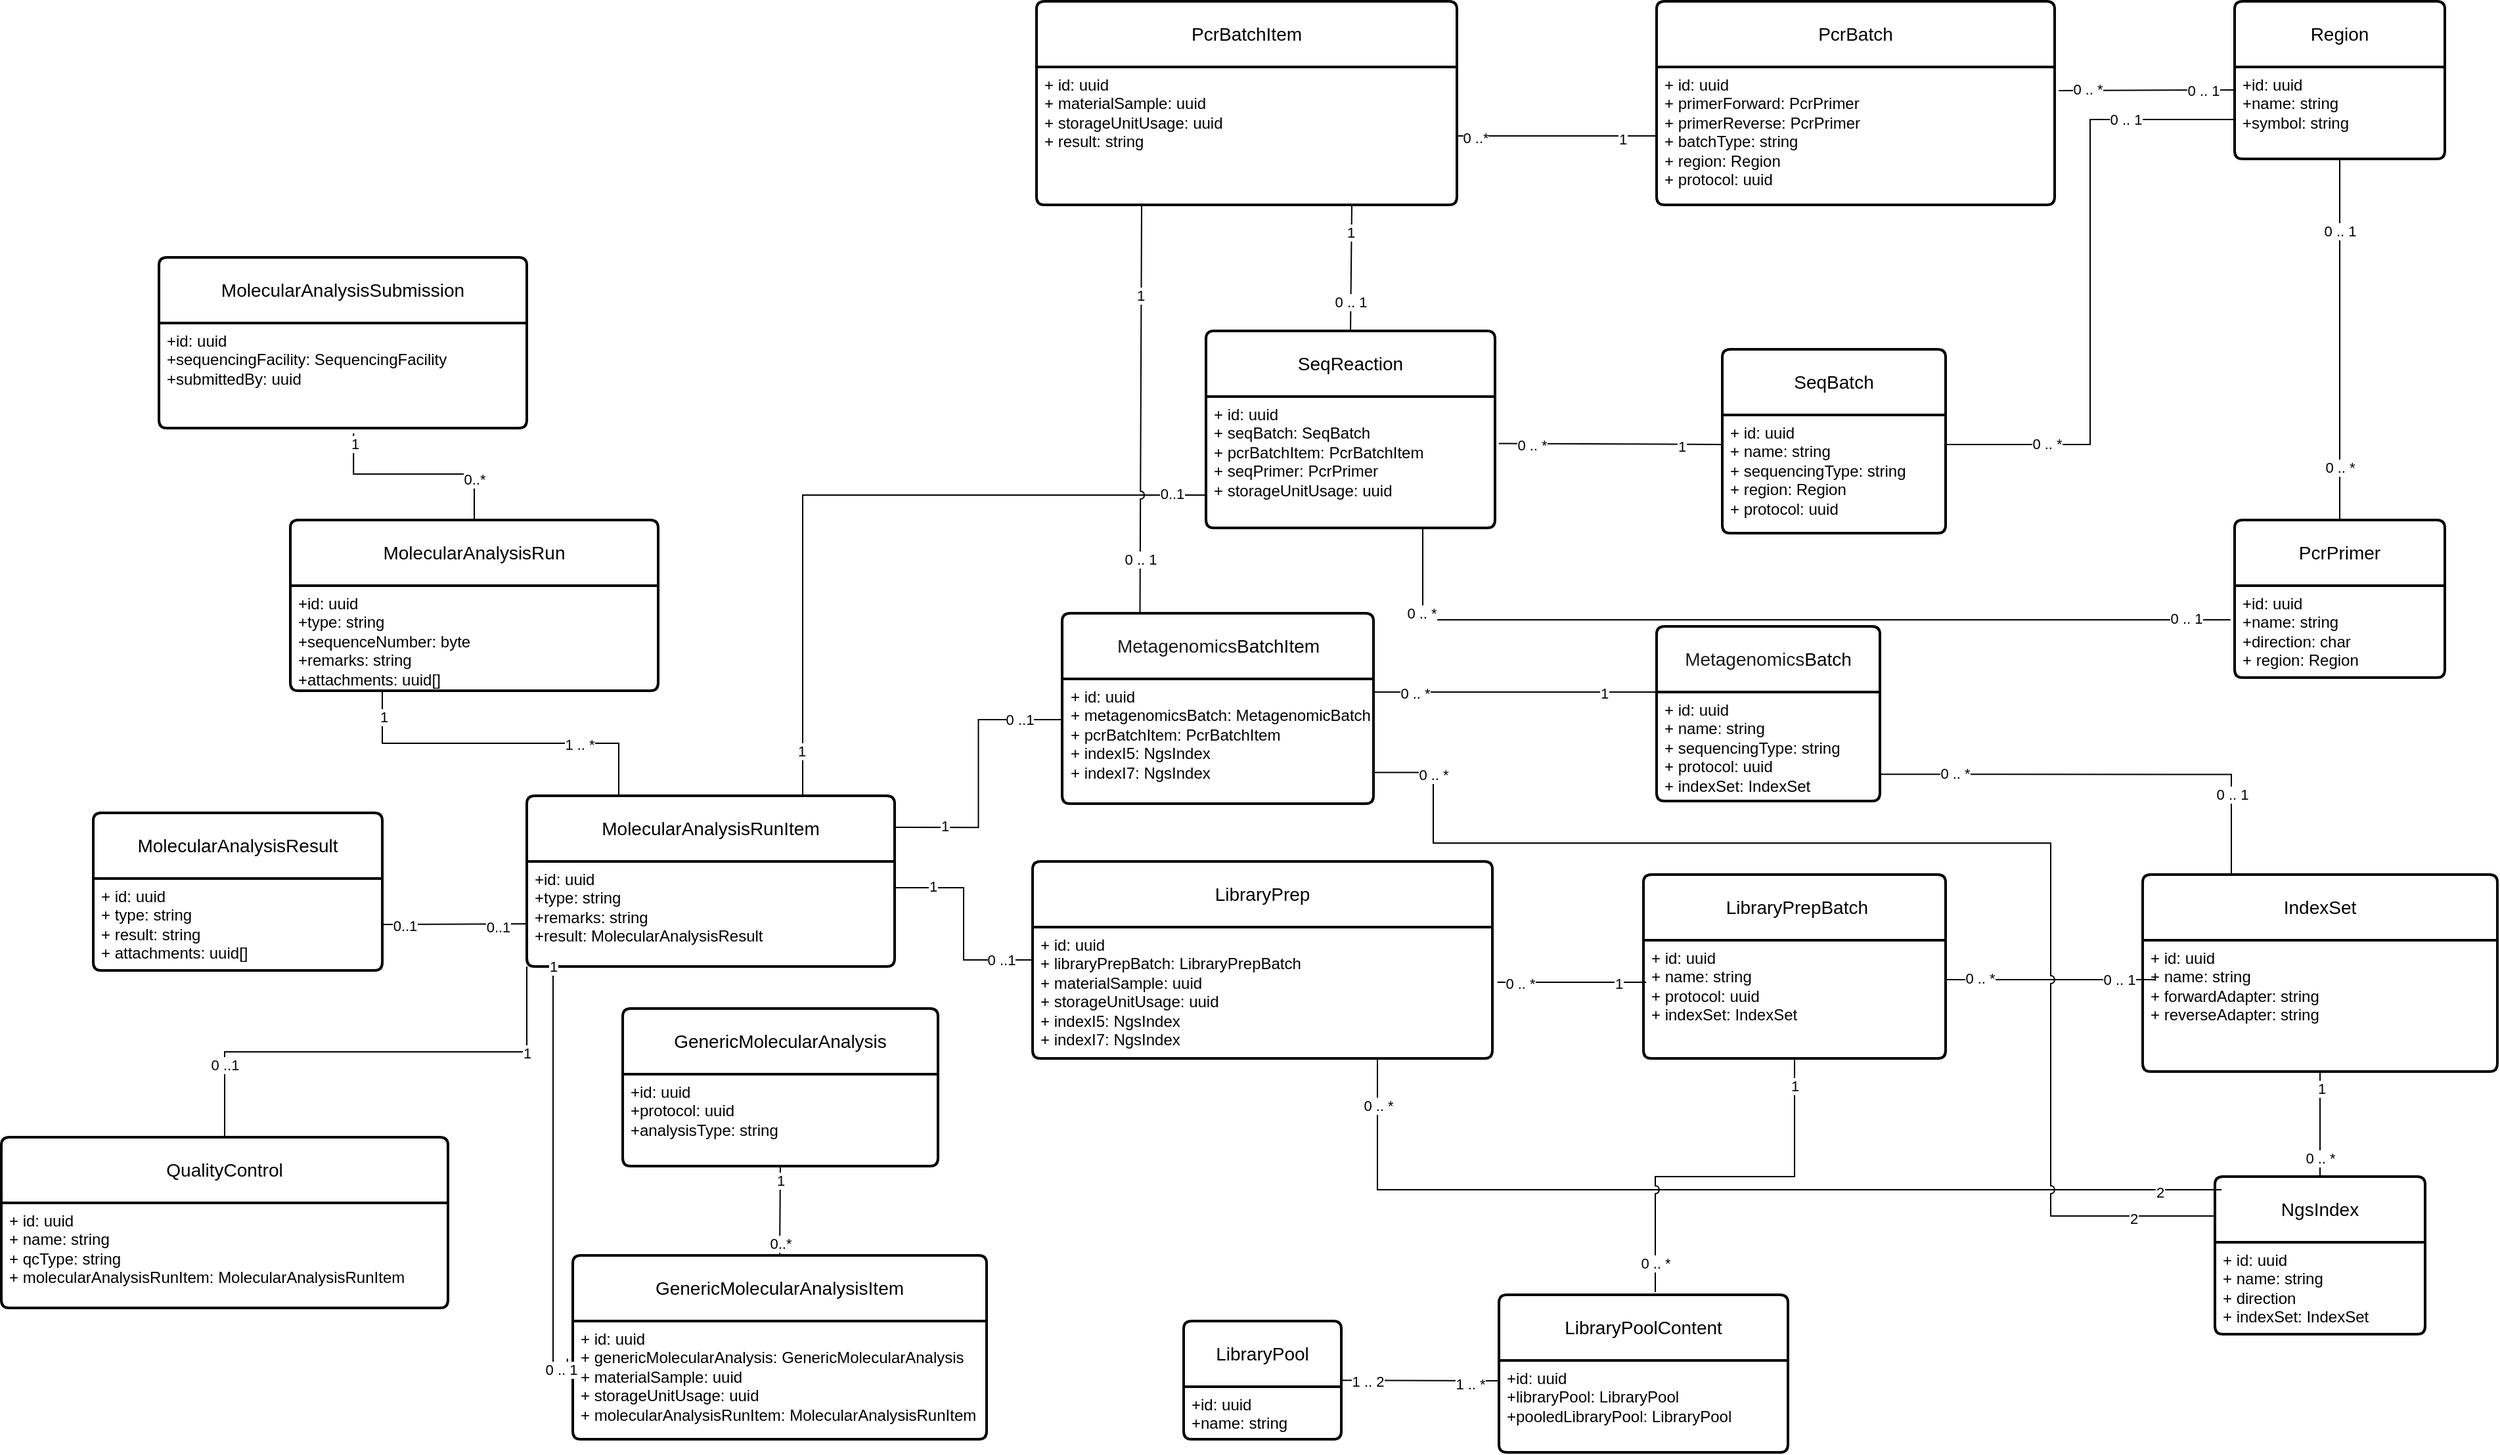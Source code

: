 <mxfile version="25.0.1">
  <diagram id="R2lEEEUBdFMjLlhIrx00" name="Page-1">
    <mxGraphModel dx="3774" dy="2232" grid="1" gridSize="10" guides="1" tooltips="1" connect="1" arrows="1" fold="1" page="1" pageScale="1" pageWidth="850" pageHeight="1100" math="0" shadow="0" extFonts="Permanent Marker^https://fonts.googleapis.com/css?family=Permanent+Marker">
      <root>
        <mxCell id="0" />
        <mxCell id="1" parent="0" />
        <mxCell id="7uapIMnnKslvlbPWLDLq-1" value="PcrBatchItem" style="swimlane;childLayout=stackLayout;horizontal=1;startSize=50;horizontalStack=0;rounded=1;fontSize=14;fontStyle=0;strokeWidth=2;resizeParent=0;resizeLast=1;shadow=0;dashed=0;align=center;arcSize=4;whiteSpace=wrap;html=1;" parent="1" vertex="1">
          <mxGeometry x="-442" y="-145" width="320" height="155" as="geometry">
            <mxRectangle x="-210" y="-120" width="80" height="50" as="alternateBounds" />
          </mxGeometry>
        </mxCell>
        <mxCell id="7uapIMnnKslvlbPWLDLq-2" value="+ id: uuid&lt;br&gt;+ materialSample: uuid&lt;br&gt;+ storageUnitUsage: uuid&lt;div&gt;+ result: string&lt;/div&gt;" style="align=left;strokeColor=none;fillColor=none;spacingLeft=4;fontSize=12;verticalAlign=top;resizable=0;rotatable=0;part=1;html=1;" parent="7uapIMnnKslvlbPWLDLq-1" vertex="1">
          <mxGeometry y="50" width="320" height="105" as="geometry" />
        </mxCell>
        <mxCell id="7uapIMnnKslvlbPWLDLq-3" value="PcrBatch" style="swimlane;childLayout=stackLayout;horizontal=1;startSize=50;horizontalStack=0;rounded=1;fontSize=14;fontStyle=0;strokeWidth=2;resizeParent=0;resizeLast=1;shadow=0;dashed=0;align=center;arcSize=4;whiteSpace=wrap;html=1;" parent="1" vertex="1">
          <mxGeometry x="30" y="-145" width="303" height="155" as="geometry" />
        </mxCell>
        <mxCell id="7uapIMnnKslvlbPWLDLq-4" value="+ id: uuid&lt;div&gt;+ primerForward: PcrPrimer&lt;br&gt;+ primerReverse: PcrPrimer&lt;/div&gt;&lt;div&gt;+ batchType: string&lt;br&gt;+ region: Region&lt;div&gt;+&amp;nbsp;protocol: uuid&lt;/div&gt;&lt;/div&gt;" style="align=left;strokeColor=none;fillColor=none;spacingLeft=4;fontSize=12;verticalAlign=top;resizable=0;rotatable=0;part=1;html=1;" parent="7uapIMnnKslvlbPWLDLq-3" vertex="1">
          <mxGeometry y="50" width="303" height="105" as="geometry" />
        </mxCell>
        <mxCell id="7uapIMnnKslvlbPWLDLq-5" value="Region" style="swimlane;childLayout=stackLayout;horizontal=1;startSize=50;horizontalStack=0;rounded=1;fontSize=14;fontStyle=0;strokeWidth=2;resizeParent=0;resizeLast=1;shadow=0;dashed=0;align=center;arcSize=4;whiteSpace=wrap;html=1;" parent="1" vertex="1">
          <mxGeometry x="470" y="-145" width="160" height="120" as="geometry" />
        </mxCell>
        <mxCell id="7uapIMnnKslvlbPWLDLq-6" value="+id: uuid&lt;br&gt;+name: string&lt;br&gt;+symbol: string" style="align=left;strokeColor=none;fillColor=none;spacingLeft=4;fontSize=12;verticalAlign=top;resizable=0;rotatable=0;part=1;html=1;" parent="7uapIMnnKslvlbPWLDLq-5" vertex="1">
          <mxGeometry y="50" width="160" height="70" as="geometry" />
        </mxCell>
        <mxCell id="7uapIMnnKslvlbPWLDLq-7" value="PcrPrimer" style="swimlane;childLayout=stackLayout;horizontal=1;startSize=50;horizontalStack=0;rounded=1;fontSize=14;fontStyle=0;strokeWidth=2;resizeParent=0;resizeLast=1;shadow=0;dashed=0;align=center;arcSize=4;whiteSpace=wrap;html=1;" parent="1" vertex="1">
          <mxGeometry x="470" y="250" width="160" height="120" as="geometry" />
        </mxCell>
        <mxCell id="7uapIMnnKslvlbPWLDLq-8" value="+id: uuid&lt;br&gt;+name: string&lt;br&gt;+direction: char&lt;div&gt;+ region: Region&lt;/div&gt;" style="align=left;strokeColor=none;fillColor=none;spacingLeft=4;fontSize=12;verticalAlign=top;resizable=0;rotatable=0;part=1;html=1;" parent="7uapIMnnKslvlbPWLDLq-7" vertex="1">
          <mxGeometry y="50" width="160" height="70" as="geometry" />
        </mxCell>
        <mxCell id="7uapIMnnKslvlbPWLDLq-12" value="" style="endArrow=none;html=1;rounded=0;exitX=0;exitY=0.5;exitDx=0;exitDy=0;entryX=1;entryY=0.5;entryDx=0;entryDy=0;" parent="1" source="7uapIMnnKslvlbPWLDLq-4" target="7uapIMnnKslvlbPWLDLq-2" edge="1">
          <mxGeometry relative="1" as="geometry">
            <mxPoint x="-80" y="180" as="sourcePoint" />
            <mxPoint x="80" y="180" as="targetPoint" />
          </mxGeometry>
        </mxCell>
        <mxCell id="7uapIMnnKslvlbPWLDLq-13" value="0 ..*" style="edgeLabel;html=1;align=center;verticalAlign=middle;resizable=0;points=[];" parent="7uapIMnnKslvlbPWLDLq-12" vertex="1" connectable="0">
          <mxGeometry x="0.813" y="1" relative="1" as="geometry">
            <mxPoint as="offset" />
          </mxGeometry>
        </mxCell>
        <mxCell id="7uapIMnnKslvlbPWLDLq-14" value="1" style="edgeLabel;html=1;align=center;verticalAlign=middle;resizable=0;points=[];" parent="7uapIMnnKslvlbPWLDLq-12" vertex="1" connectable="0">
          <mxGeometry x="-0.661" y="2" relative="1" as="geometry">
            <mxPoint as="offset" />
          </mxGeometry>
        </mxCell>
        <mxCell id="7uapIMnnKslvlbPWLDLq-15" value="" style="endArrow=none;html=1;rounded=0;exitX=0.5;exitY=1;exitDx=0;exitDy=0;entryX=0.5;entryY=0;entryDx=0;entryDy=0;" parent="1" source="7uapIMnnKslvlbPWLDLq-6" target="7uapIMnnKslvlbPWLDLq-7" edge="1">
          <mxGeometry relative="1" as="geometry">
            <mxPoint x="-80" y="180" as="sourcePoint" />
            <mxPoint x="80" y="180" as="targetPoint" />
          </mxGeometry>
        </mxCell>
        <mxCell id="7uapIMnnKslvlbPWLDLq-16" value="0 .. *" style="edgeLabel;html=1;align=center;verticalAlign=middle;resizable=0;points=[];" parent="7uapIMnnKslvlbPWLDLq-15" vertex="1" connectable="0">
          <mxGeometry x="0.704" relative="1" as="geometry">
            <mxPoint as="offset" />
          </mxGeometry>
        </mxCell>
        <mxCell id="7uapIMnnKslvlbPWLDLq-17" value="0 .. 1" style="edgeLabel;html=1;align=center;verticalAlign=middle;resizable=0;points=[];" parent="7uapIMnnKslvlbPWLDLq-15" vertex="1" connectable="0">
          <mxGeometry x="-0.6" relative="1" as="geometry">
            <mxPoint as="offset" />
          </mxGeometry>
        </mxCell>
        <mxCell id="7uapIMnnKslvlbPWLDLq-18" value="" style="endArrow=none;html=1;rounded=0;exitX=1.01;exitY=0.171;exitDx=0;exitDy=0;entryX=0;entryY=0.25;entryDx=0;entryDy=0;exitPerimeter=0;" parent="1" source="7uapIMnnKslvlbPWLDLq-4" target="7uapIMnnKslvlbPWLDLq-6" edge="1">
          <mxGeometry relative="1" as="geometry">
            <mxPoint x="-80" y="180" as="sourcePoint" />
            <mxPoint x="80" y="180" as="targetPoint" />
          </mxGeometry>
        </mxCell>
        <mxCell id="7uapIMnnKslvlbPWLDLq-19" value="0 .. 1" style="edgeLabel;html=1;align=center;verticalAlign=middle;resizable=0;points=[];" parent="7uapIMnnKslvlbPWLDLq-18" vertex="1" connectable="0">
          <mxGeometry x="0.642" relative="1" as="geometry">
            <mxPoint as="offset" />
          </mxGeometry>
        </mxCell>
        <mxCell id="7uapIMnnKslvlbPWLDLq-20" value="0 .. *" style="edgeLabel;html=1;align=center;verticalAlign=middle;resizable=0;points=[];" parent="7uapIMnnKslvlbPWLDLq-18" vertex="1" connectable="0">
          <mxGeometry x="-0.672" y="1" relative="1" as="geometry">
            <mxPoint as="offset" />
          </mxGeometry>
        </mxCell>
        <mxCell id="7uapIMnnKslvlbPWLDLq-21" value="SeqBatch" style="swimlane;childLayout=stackLayout;horizontal=1;startSize=50;horizontalStack=0;rounded=1;fontSize=14;fontStyle=0;strokeWidth=2;resizeParent=0;resizeLast=1;shadow=0;dashed=0;align=center;arcSize=4;whiteSpace=wrap;html=1;" parent="1" vertex="1">
          <mxGeometry x="80" y="120" width="170" height="140" as="geometry" />
        </mxCell>
        <mxCell id="7uapIMnnKslvlbPWLDLq-22" value="+ id: uuid&lt;br&gt;+ name: string&lt;div&gt;+ sequencingType: string&lt;span style=&quot;color: rgba(0, 0, 0, 0); font-family: monospace; font-size: 0px; background-color: initial;&quot;&gt;%3CmxGraphModel%3E%3Croot%3E%3CmxCell%20id%3D%220%22%2F%3E%3CmxCell%20id%3D%221%22%20parent%3D%220%22%2F%3E%3CmxCell%20id%3D%222%22%20value%3D%22%22%20style%3D%22endArrow%3Dnone%3Bhtml%3D1%3Brounded%3D0%3BexitX%3D1.01%3BexitY%3D0.171%3BexitDx%3D0%3BexitDy%3D0%3BentryX%3D0%3BentryY%3D0.25%3BentryDx%3D0%3BentryDy%3D0%3BexitPerimeter%3D0%3B%22%20edge%3D%221%22%20parent%3D%221%22%3E%3CmxGeometry%20relative%3D%221%22%20as%3D%22geometry%22%3E%3CmxPoint%20x%3D%22336%22%20y%3D%22-77%22%20as%3D%22sourcePoint%22%2F%3E%3CmxPoint%20x%3D%22470%22%20y%3D%22-77%22%20as%3D%22targetPoint%22%2F%3E%3C%2FmxGeometry%3E%3C%2FmxCell%3E%3CmxCell%20id%3D%223%22%20value%3D%220%20..%201%22%20style%3D%22edgeLabel%3Bhtml%3D1%3Balign%3Dcenter%3BverticalAlign%3Dmiddle%3Bresizable%3D0%3Bpoints%3D%5B%5D%3B%22%20vertex%3D%221%22%20connectable%3D%220%22%20parent%3D%222%22%3E%3CmxGeometry%20x%3D%220.642%22%20relative%3D%221%22%20as%3D%22geometry%22%3E%3CmxPoint%20as%3D%22offset%22%2F%3E%3C%2FmxGeometry%3E%3C%2FmxCell%3E%3CmxCell%20id%3D%224%22%20value%3D%220%20..%20*%22%20style%3D%22edgeLabel%3Bhtml%3D1%3Balign%3Dcenter%3BverticalAlign%3Dmiddle%3Bresizable%3D0%3Bpoints%3D%5B%5D%3B%22%20vertex%3D%221%22%20connectable%3D%220%22%20parent%3D%222%22%3E%3CmxGeometry%20x%3D%22-0.672%22%20y%3D%221%22%20relative%3D%221%22%20as%3D%22geometry%22%3E%3CmxPoint%20as%3D%22offset%22%2F%3E%3C%2FmxGeometry%3E%3C%2FmxCell%3E%3C%2Froot%3E%3C%2FmxGraphModel%3E&lt;/span&gt;&lt;span style=&quot;background-color: initial; color: rgba(0, 0, 0, 0); font-family: monospace; font-size: 0px;&quot;&gt;%3CmxGraphModel%3E%3Croot%3E%3CmxCell%20id%3D%220%22%2F%3E%3CmxCell%20id%3D%221%22%20parent%3D%220%22%2F%3E%3CmxCell%20id%3D%222%22%20value%3D%22%22%20style%3D%22endArrow%3Dnone%3Bhtml%3D1%3Brounded%3D0%3BexitX%3D1.01%3BexitY%3D0.171%3BexitDx%3D0%3BexitDy%3D0%3BentryX%3D0%3BentryY%3D0.25%3BentryDx%3D0%3BentryDy%3D0%3BexitPerimeter%3D0%3B%22%20edge%3D%221%22%20parent%3D%221%22%3E%3CmxGeometry%20relative%3D%221%22%20as%3D%22geometry%22%3E%3CmxPoint%20x%3D%22336%22%20y%3D%22-77%22%20as%3D%22sourcePoint%22%2F%3E%3CmxPoint%20x%3D%22470%22%20y%3D%22-77%22%20as%3D%22targetPoint%22%2F%3E%3C%2FmxGeometry%3E%3C%2FmxCell%3E%3CmxCell%20id%3D%223%22%20value%3D%220%20..%201%22%20style%3D%22edgeLabel%3Bhtml%3D1%3Balign%3Dcenter%3BverticalAlign%3Dmiddle%3Bresizable%3D0%3Bpoints%3D%5B%5D%3B%22%20vertex%3D%221%22%20connectable%3D%220%22%20parent%3D%222%22%3E%3CmxGeometry%20x%3D%220.642%22%20relative%3D%221%22%20as%3D%22geometry%22%3E%3CmxPoint%20as%3D%22offset%22%2F%3E%3C%2FmxGeometry%3E%3C%2FmxCell%3E%3CmxCell%20id%3D%224%22%20value%3D%220%20..%20*%22%20style%3D%22edgeLabel%3Bhtml%3D1%3Balign%3Dcenter%3BverticalAlign%3Dmiddle%3Bresizable%3D0%3Bpoints%3D%5B%5D%3B%22%20vertex%3D%221%22%20connectable%3D%220%22%20parent%3D%222%22%3E%3CmxGeometry%20x%3D%22-0.672%22%20y%3D%221%22%20relative%3D%221%22%20as%3D%22geometry%22%3E%3CmxPoint%20as%3D%22offset%22%2F%3E%3C%2FmxGeometry%3E%3C%2FmxCell%3E%3C%2Froot%3E%3C%2FmxGraphModel%3E&lt;/span&gt;&lt;span style=&quot;background-color: initial; color: rgba(0, 0, 0, 0); font-family: monospace; font-size: 0px;&quot;&gt;%3CmxGraphModel%3E%3Croot%3E%3CmxCell%20id%3D%220%22%2F%3E%3CmxCell%20id%3D%221%22%20parent%3D%220%22%2F%3E%3CmxCell%20id%3D%222%22%20value%3D%22%22%20style%3D%22endArrow%3Dnone%3Bhtml%3D1%3Brounded%3D0%3BexitX%3D1.01%3BexitY%3D0.171%3BexitDx%3D0%3BexitDy%3D0%3BentryX%3D0%3BentryY%3D0.25%3BentryDx%3D0%3BentryDy%3D0%3BexitPerimeter%3D0%3B%22%20edge%3D%221%22%20parent%3D%221%22%3E%3CmxGeometry%20relative%3D%221%22%20as%3D%22geometry%22%3E%3CmxPoint%20x%3D%22336%22%20y%3D%22-77%22%20as%3D%22sourcePoint%22%2F%3E%3CmxPoint%20x%3D%22470%22%20y%3D%22-77%22%20as%3D%22targetPoint%22%2F%3E%3C%2FmxGeometry%3E%3C%2FmxCell%3E%3CmxCell%20id%3D%223%22%20value%3D%220%20..%201%22%20style%3D%22edgeLabel%3Bhtml%3D1%3Balign%3Dcenter%3BverticalAlign%3Dmiddle%3Bresizable%3D0%3Bpoints%3D%5B%5D%3B%22%20vertex%3D%221%22%20connectable%3D%220%22%20parent%3D%222%22%3E%3CmxGeometry%20x%3D%220.642%22%20relative%3D%221%22%20as%3D%22geometry%22%3E%3CmxPoint%20as%3D%22offset%22%2F%3E%3C%2FmxGeometry%3E%3C%2FmxCell%3E%3CmxCell%20id%3D%224%22%20value%3D%220%20..%20*%22%20style%3D%22edgeLabel%3Bhtml%3D1%3Balign%3Dcenter%3BverticalAlign%3Dmiddle%3Bresizable%3D0%3Bpoints%3D%5B%5D%3B%22%20vertex%3D%221%22%20connectable%3D%220%22%20parent%3D%222%22%3E%3CmxGeometry%20x%3D%22-0.672%22%20y%3D%221%22%20relative%3D%221%22%20as%3D%22geometry%22%3E%3CmxPoint%20as%3D%22offset%22%2F%3E%3C%2FmxGeometry%3E%3C%2FmxCell%3E%3C%2Froot%3E%3C%2FmxGraphModel%3E&lt;/span&gt;&lt;span style=&quot;background-color: initial; color: rgba(0, 0, 0, 0); font-family: monospace; font-size: 0px;&quot;&gt;%3CmxGraphModel%3E%3Croot%3E%3CmxCell%20id%3D%220%22%2F%3E%3CmxCell%20id%3D%221%22%20parent%3D%220%22%2F%3E%3CmxCell%20id%3D%222%22%20value%3D%22%22%20style%3D%22endArrow%3Dnone%3Bhtml%3D1%3Brounded%3D0%3BexitX%3D1.01%3BexitY%3D0.171%3BexitDx%3D0%3BexitDy%3D0%3BentryX%3D0%3BentryY%3D0.25%3BentryDx%3D0%3BentryDy%3D0%3BexitPerimeter%3D0%3B%22%20edge%3D%221%22%20parent%3D%221%22%3E%3CmxGeometry%20relative%3D%221%22%20as%3D%22geometry%22%3E%3CmxPoint%20x%3D%22336%22%20y%3D%22-77%22%20as%3D%22sourcePoint%22%2F%3E%3CmxPoint%20x%3D%22470%22%20y%3D%22-77%22%20as%3D%22targetPoint%22%2F%3E%3C%2FmxGeometry%3E%3C%2FmxCell%3E%3CmxCell%20id%3D%223%22%20value%3D%220%20..%201%22%20style%3D%22edgeLabel%3Bhtml%3D1%3Balign%3Dcenter%3BverticalAlign%3Dmiddle%3Bresizable%3D0%3Bpoints%3D%5B%5D%3B%22%20vertex%3D%221%22%20connectable%3D%220%22%20parent%3D%222%22%3E%3CmxGeometry%20x%3D%220.642%22%20relative%3D%221%22%20as%3D%22geometry%22%3E%3CmxPoint%20as%3D%22offset%22%2F%3E%3C%2FmxGeometry%3E%3C%2FmxCell%3E%3CmxCell%20id%3D%224%22%20value%3D%220%20..%20*%22%20style%3D%22edgeLabel%3Bhtml%3D1%3Balign%3Dcenter%3BverticalAlign%3Dmiddle%3Bresizable%3D0%3Bpoints%3D%5B%5D%3B%22%20vertex%3D%221%22%20connectable%3D%220%22%20parent%3D%222%22%3E%3CmxGeometry%20x%3D%22-0.672%22%20y%3D%221%22%20relative%3D%221%22%20as%3D%22geometry%22%3E%3CmxPoint%20as%3D%22offset%22%2F%3E%3C%2FmxGeometry%3E%3C%2FmxCell%3E%3C%2Froot%3E%3C%2FmxGraphModel%3E&lt;/span&gt;&lt;span style=&quot;background-color: initial; color: rgba(0, 0, 0, 0); font-family: monospace; font-size: 0px;&quot;&gt;%3CmxGraphModel%3E%3Croot%3E%3CmxCell%20id%3D%220%22%2F%3E%3CmxCell%20id%3D%221%22%20parent%3D%220%22%2F%3E%3CmxCell%20id%3D%222%22%20value%3D%22%22%20style%3D%22endArrow%3Dnone%3Bhtml%3D1%3Brounded%3D0%3BexitX%3D1.01%3BexitY%3D0.171%3BexitDx%3D0%3BexitDy%3D0%3BentryX%3D0%3BentryY%3D0.25%3BentryDx%3D0%3BentryDy%3D0%3BexitPerimeter%3D0%3B%22%20edge%3D%221%22%20parent%3D%221%22%3E%3CmxGeometry%20relative%3D%221%22%20as%3D%22geometry%22%3E%3CmxPoint%20x%3D%22336%22%20y%3D%22-77%22%20as%3D%22sourcePoint%22%2F%3E%3CmxPoint%20x%3D%22470%22%20y%3D%22-77%22%20as%3D%22targetPoint%22%2F%3E%3C%2FmxGeometry%3E%3C%2FmxCell%3E%3CmxCell%20id%3D%223%22%20value%3D%220%20..%201%22%20style%3D%22edgeLabel%3Bhtml%3D1%3Balign%3Dcenter%3BverticalAlign%3Dmiddle%3Bresizable%3D0%3Bpoints%3D%5B%5D%3B%22%20vertex%3D%221%22%20connectable%3D%220%22%20parent%3D%222%22%3E%3CmxGeometry%20x%3D%220.642%22%20relative%3D%221%22%20as%3D%22geometry%22%3E%3CmxPoint%20as%3D%22offset%22%2F%3E%3C%2FmxGeometry%3E%3C%2FmxCell%3E%3CmxCell%20id%3D%224%22%20value%3D%220%20..%20*%22%20style%3D%22edgeLabel%3Bhtml%3D1%3Balign%3Dcenter%3BverticalAlign%3Dmiddle%3Bresizable%3D0%3Bpoints%3D%5B%5D%3B%22%20vertex%3D%221%22%20connectable%3D%220%22%20parent%3D%222%22%3E%3CmxGeometry%20x%3D%22-0.672%22%20y%3D%221%22%20relative%3D%221%22%20as%3D%22geometry%22%3E%3CmxPoint%20as%3D%22offset%22%2F%3E%3C%2FmxGeometry%3E%3C%2FmxCell%3E%3C%2Froot%3E%3C%2FmxGraphModel%3E&lt;/span&gt;&lt;span style=&quot;background-color: initial; color: rgba(0, 0, 0, 0); font-family: monospace; font-size: 0px;&quot;&gt;%3CmxGraphModel%3E%3Croot%3E%3CmxCell%20id%3D%220%22%2F%3E%3CmxCell%20id%3D%221%22%20parent%3D%220%22%2F%3E%3CmxCell%20id%3D%222%22%20value%3D%22%22%20style%3D%22endArrow%3Dnone%3Bhtml%3D1%3Brounded%3D0%3BexitX%3D1.01%3BexitY%3D0.171%3BexitDx%3D0%3BexitDy%3D0%3BentryX%3D0%3BentryY%3D0.25%3BentryDx%3D0%3BentryDy%3D0%3BexitPerimeter%3D0%3B%22%20edge%3D%221%22%20parent%3D%221%22%3E%3CmxGeometry%20relative%3D%221%22%20as%3D%22geometry%22%3E%3CmxPoint%20x%3D%22336%22%20y%3D%22-77%22%20as%3D%22sourcePoint%22%2F%3E%3CmxPoint%20x%3D%22470%22%20y%3D%22-77%22%20as%3D%22targetPoint%22%2F%3E%3C%2FmxGeometry%3E%3C%2FmxCell%3E%3CmxCell%20id%3D%223%22%20value%3D%220%20..%201%22%20style%3D%22edgeLabel%3Bhtml%3D1%3Balign%3Dcenter%3BverticalAlign%3Dmiddle%3Bresizable%3D0%3Bpoints%3D%5B%5D%3B%22%20vertex%3D%221%22%20connectable%3D%220%22%20parent%3D%222%22%3E%3CmxGeometry%20x%3D%220.642%22%20relative%3D%221%22%20as%3D%22geometry%22%3E%3CmxPoint%20as%3D%22offset%22%2F%3E%3C%2FmxGeometry%3E%3C%2FmxCell%3E%3CmxCell%20id%3D%224%22%20value%3D%220%20..%20*%22%20style%3D%22edgeLabel%3Bhtml%3D1%3Balign%3Dcenter%3BverticalAlign%3Dmiddle%3Bresizable%3D0%3Bpoints%3D%5B%5D%3B%22%20vertex%3D%221%22%20connectable%3D%220%22%20parent%3D%222%22%3E%3CmxGeometry%20x%3D%22-0.672%22%20y%3D%221%22%20relative%3D%221%22%20as%3D%22geometry%22%3E%3CmxPoint%20as%3D%22offset%22%2F%3E%3C%2FmxGeometry%3E%3C%2FmxCell%3E%3C%2Froot%3E%3C%2FmxGraphModel%3E: string&lt;/span&gt;&lt;/div&gt;&lt;div&gt;&lt;div&gt;+&amp;nbsp;region: Region&lt;br&gt;+ protocol: uuid&lt;div&gt;&lt;br&gt;&lt;/div&gt;&lt;/div&gt;&lt;/div&gt;" style="align=left;strokeColor=none;fillColor=none;spacingLeft=4;fontSize=12;verticalAlign=top;resizable=0;rotatable=0;part=1;html=1;" parent="7uapIMnnKslvlbPWLDLq-21" vertex="1">
          <mxGeometry y="50" width="170" height="90" as="geometry" />
        </mxCell>
        <mxCell id="7uapIMnnKslvlbPWLDLq-23" value="SeqReaction" style="swimlane;childLayout=stackLayout;horizontal=1;startSize=50;horizontalStack=0;rounded=1;fontSize=14;fontStyle=0;strokeWidth=2;resizeParent=0;resizeLast=1;shadow=0;dashed=0;align=center;arcSize=4;whiteSpace=wrap;html=1;" parent="1" vertex="1">
          <mxGeometry x="-313" y="106" width="220" height="150" as="geometry" />
        </mxCell>
        <mxCell id="7uapIMnnKslvlbPWLDLq-24" value="+ id: uuid&lt;br&gt;+ seqBatch: SeqBatch&lt;br&gt;+ pcrBatchItem: PcrBatchItem&lt;div&gt;+ seqPrimer: PcrPrimer&lt;/div&gt;&lt;div&gt;+&amp;nbsp;storageUnitUsage: uuid&lt;/div&gt;" style="align=left;strokeColor=none;fillColor=none;spacingLeft=4;fontSize=12;verticalAlign=top;resizable=0;rotatable=0;part=1;html=1;" parent="7uapIMnnKslvlbPWLDLq-23" vertex="1">
          <mxGeometry y="50" width="220" height="100" as="geometry" />
        </mxCell>
        <mxCell id="7uapIMnnKslvlbPWLDLq-25" value="" style="endArrow=none;html=1;rounded=0;exitX=1.013;exitY=0.357;exitDx=0;exitDy=0;exitPerimeter=0;entryX=0;entryY=0.25;entryDx=0;entryDy=0;" parent="1" source="7uapIMnnKslvlbPWLDLq-24" target="7uapIMnnKslvlbPWLDLq-22" edge="1">
          <mxGeometry relative="1" as="geometry">
            <mxPoint x="-80" y="280" as="sourcePoint" />
            <mxPoint x="80" y="280" as="targetPoint" />
          </mxGeometry>
        </mxCell>
        <mxCell id="7uapIMnnKslvlbPWLDLq-26" value="1" style="edgeLabel;html=1;align=center;verticalAlign=middle;resizable=0;points=[];" parent="7uapIMnnKslvlbPWLDLq-25" vertex="1" connectable="0">
          <mxGeometry x="0.627" y="-1" relative="1" as="geometry">
            <mxPoint as="offset" />
          </mxGeometry>
        </mxCell>
        <mxCell id="7uapIMnnKslvlbPWLDLq-27" value="0 .. *" style="edgeLabel;html=1;align=center;verticalAlign=middle;resizable=0;points=[];" parent="7uapIMnnKslvlbPWLDLq-25" vertex="1" connectable="0">
          <mxGeometry x="-0.709" y="-1" relative="1" as="geometry">
            <mxPoint as="offset" />
          </mxGeometry>
        </mxCell>
        <mxCell id="7uapIMnnKslvlbPWLDLq-28" value="" style="endArrow=none;html=1;rounded=0;exitX=0.5;exitY=0;exitDx=0;exitDy=0;entryX=0.75;entryY=1;entryDx=0;entryDy=0;" parent="1" source="7uapIMnnKslvlbPWLDLq-23" target="7uapIMnnKslvlbPWLDLq-2" edge="1">
          <mxGeometry relative="1" as="geometry">
            <mxPoint x="-80" y="280" as="sourcePoint" />
            <mxPoint x="80" y="280" as="targetPoint" />
          </mxGeometry>
        </mxCell>
        <mxCell id="7uapIMnnKslvlbPWLDLq-29" value="0 .. 1" style="edgeLabel;html=1;align=center;verticalAlign=middle;resizable=0;points=[];" parent="7uapIMnnKslvlbPWLDLq-28" vertex="1" connectable="0">
          <mxGeometry x="-0.535" relative="1" as="geometry">
            <mxPoint as="offset" />
          </mxGeometry>
        </mxCell>
        <mxCell id="7uapIMnnKslvlbPWLDLq-30" value="1" style="edgeLabel;html=1;align=center;verticalAlign=middle;resizable=0;points=[];" parent="7uapIMnnKslvlbPWLDLq-28" vertex="1" connectable="0">
          <mxGeometry x="0.558" y="1" relative="1" as="geometry">
            <mxPoint as="offset" />
          </mxGeometry>
        </mxCell>
        <mxCell id="7uapIMnnKslvlbPWLDLq-31" value="" style="endArrow=none;html=1;rounded=0;exitX=0.75;exitY=1;exitDx=0;exitDy=0;entryX=-0.019;entryY=0.371;entryDx=0;entryDy=0;entryPerimeter=0;edgeStyle=orthogonalEdgeStyle;" parent="1" source="7uapIMnnKslvlbPWLDLq-24" target="7uapIMnnKslvlbPWLDLq-8" edge="1">
          <mxGeometry relative="1" as="geometry">
            <mxPoint x="-80" y="280" as="sourcePoint" />
            <mxPoint x="80" y="280" as="targetPoint" />
            <Array as="points">
              <mxPoint x="-148" y="326" />
            </Array>
          </mxGeometry>
        </mxCell>
        <mxCell id="7uapIMnnKslvlbPWLDLq-32" value="0 .. 1" style="edgeLabel;html=1;align=center;verticalAlign=middle;resizable=0;points=[];" parent="7uapIMnnKslvlbPWLDLq-31" vertex="1" connectable="0">
          <mxGeometry x="0.896" y="1" relative="1" as="geometry">
            <mxPoint x="1" as="offset" />
          </mxGeometry>
        </mxCell>
        <mxCell id="7uapIMnnKslvlbPWLDLq-33" value="0 .. *" style="edgeLabel;html=1;align=center;verticalAlign=middle;resizable=0;points=[];" parent="7uapIMnnKslvlbPWLDLq-31" vertex="1" connectable="0">
          <mxGeometry x="-0.81" y="-1" relative="1" as="geometry">
            <mxPoint as="offset" />
          </mxGeometry>
        </mxCell>
        <mxCell id="7uapIMnnKslvlbPWLDLq-34" value="" style="endArrow=none;html=1;rounded=0;exitX=1;exitY=0.25;exitDx=0;exitDy=0;entryX=0;entryY=0.75;entryDx=0;entryDy=0;edgeStyle=orthogonalEdgeStyle;" parent="1" source="7uapIMnnKslvlbPWLDLq-22" target="7uapIMnnKslvlbPWLDLq-5" edge="1">
          <mxGeometry relative="1" as="geometry">
            <mxPoint x="346" y="-67" as="sourcePoint" />
            <mxPoint x="480" y="-67" as="targetPoint" />
          </mxGeometry>
        </mxCell>
        <mxCell id="7uapIMnnKslvlbPWLDLq-35" value="0 .. 1" style="edgeLabel;html=1;align=center;verticalAlign=middle;resizable=0;points=[];" parent="7uapIMnnKslvlbPWLDLq-34" vertex="1" connectable="0">
          <mxGeometry x="0.642" relative="1" as="geometry">
            <mxPoint as="offset" />
          </mxGeometry>
        </mxCell>
        <mxCell id="7uapIMnnKslvlbPWLDLq-36" value="0 .. *" style="edgeLabel;html=1;align=center;verticalAlign=middle;resizable=0;points=[];" parent="7uapIMnnKslvlbPWLDLq-34" vertex="1" connectable="0">
          <mxGeometry x="-0.672" y="1" relative="1" as="geometry">
            <mxPoint as="offset" />
          </mxGeometry>
        </mxCell>
        <mxCell id="7uapIMnnKslvlbPWLDLq-37" value="LibraryPrep" style="swimlane;childLayout=stackLayout;horizontal=1;startSize=50;horizontalStack=0;rounded=1;fontSize=14;fontStyle=0;strokeWidth=2;resizeParent=0;resizeLast=1;shadow=0;dashed=0;align=center;arcSize=4;whiteSpace=wrap;html=1;" parent="1" vertex="1">
          <mxGeometry x="-445" y="510" width="350" height="150" as="geometry" />
        </mxCell>
        <mxCell id="7uapIMnnKslvlbPWLDLq-38" value="+ id: uuid&lt;br&gt;+ libraryPrepBatch: LibraryPrepBatch&lt;br&gt;+&amp;nbsp;materialSample: uuid&lt;div&gt;+&amp;nbsp;storageUnitUsage: uuid&lt;/div&gt;&lt;div&gt;+&amp;nbsp;indexI5: NgsIndex&lt;/div&gt;&lt;div&gt;+&amp;nbsp;indexI7: NgsIndex&lt;/div&gt;" style="align=left;strokeColor=none;fillColor=none;spacingLeft=4;fontSize=12;verticalAlign=top;resizable=0;rotatable=0;part=1;html=1;" parent="7uapIMnnKslvlbPWLDLq-37" vertex="1">
          <mxGeometry y="50" width="350" height="100" as="geometry" />
        </mxCell>
        <mxCell id="7uapIMnnKslvlbPWLDLq-39" value="&amp;nbsp;LibraryPrepBatch" style="swimlane;childLayout=stackLayout;horizontal=1;startSize=50;horizontalStack=0;rounded=1;fontSize=14;fontStyle=0;strokeWidth=2;resizeParent=0;resizeLast=1;shadow=0;dashed=0;align=center;arcSize=4;whiteSpace=wrap;html=1;" parent="1" vertex="1">
          <mxGeometry x="20" y="520" width="230" height="140" as="geometry" />
        </mxCell>
        <mxCell id="7uapIMnnKslvlbPWLDLq-40" value="+ id: uuid&lt;br&gt;+ name: string&lt;br&gt;+ protocol: uuid&lt;div&gt;+&amp;nbsp;indexSet: IndexSet&lt;/div&gt;" style="align=left;strokeColor=none;fillColor=none;spacingLeft=4;fontSize=12;verticalAlign=top;resizable=0;rotatable=0;part=1;html=1;" parent="7uapIMnnKslvlbPWLDLq-39" vertex="1">
          <mxGeometry y="50" width="230" height="90" as="geometry" />
        </mxCell>
        <mxCell id="7uapIMnnKslvlbPWLDLq-41" value="IndexSet" style="swimlane;childLayout=stackLayout;horizontal=1;startSize=50;horizontalStack=0;rounded=1;fontSize=14;fontStyle=0;strokeWidth=2;resizeParent=0;resizeLast=1;shadow=0;dashed=0;align=center;arcSize=4;whiteSpace=wrap;html=1;" parent="1" vertex="1">
          <mxGeometry x="400" y="520" width="270" height="150" as="geometry" />
        </mxCell>
        <mxCell id="7uapIMnnKslvlbPWLDLq-42" value="+ id: uuid&lt;br&gt;+ name: string&lt;br&gt;+&amp;nbsp;forwardAdapter: string&lt;div&gt;+&amp;nbsp;reverseAdapter: string&lt;/div&gt;" style="align=left;strokeColor=none;fillColor=none;spacingLeft=4;fontSize=12;verticalAlign=top;resizable=0;rotatable=0;part=1;html=1;" parent="7uapIMnnKslvlbPWLDLq-41" vertex="1">
          <mxGeometry y="50" width="270" height="100" as="geometry" />
        </mxCell>
        <mxCell id="7uapIMnnKslvlbPWLDLq-43" value="NgsIndex" style="swimlane;childLayout=stackLayout;horizontal=1;startSize=50;horizontalStack=0;rounded=1;fontSize=14;fontStyle=0;strokeWidth=2;resizeParent=0;resizeLast=1;shadow=0;dashed=0;align=center;arcSize=4;whiteSpace=wrap;html=1;" parent="1" vertex="1">
          <mxGeometry x="455" y="750" width="160" height="120" as="geometry" />
        </mxCell>
        <mxCell id="7uapIMnnKslvlbPWLDLq-44" value="+ id: uuid&lt;br&gt;+ name: string&lt;br&gt;+ direction&lt;div&gt;+ indexSet: IndexSet&lt;/div&gt;" style="align=left;strokeColor=none;fillColor=none;spacingLeft=4;fontSize=12;verticalAlign=top;resizable=0;rotatable=0;part=1;html=1;" parent="7uapIMnnKslvlbPWLDLq-43" vertex="1">
          <mxGeometry y="50" width="160" height="70" as="geometry" />
        </mxCell>
        <mxCell id="7uapIMnnKslvlbPWLDLq-47" value="" style="endArrow=none;html=1;rounded=0;exitX=1.011;exitY=0.42;exitDx=0;exitDy=0;exitPerimeter=0;entryX=0.009;entryY=0.356;entryDx=0;entryDy=0;entryPerimeter=0;" parent="1" source="7uapIMnnKslvlbPWLDLq-38" target="7uapIMnnKslvlbPWLDLq-40" edge="1">
          <mxGeometry relative="1" as="geometry">
            <mxPoint x="-90" y="534.5" as="sourcePoint" />
            <mxPoint x="173" y="535.5" as="targetPoint" />
          </mxGeometry>
        </mxCell>
        <mxCell id="7uapIMnnKslvlbPWLDLq-48" value="1" style="edgeLabel;html=1;align=center;verticalAlign=middle;resizable=0;points=[];" parent="7uapIMnnKslvlbPWLDLq-47" vertex="1" connectable="0">
          <mxGeometry x="0.627" y="-1" relative="1" as="geometry">
            <mxPoint as="offset" />
          </mxGeometry>
        </mxCell>
        <mxCell id="7uapIMnnKslvlbPWLDLq-49" value="0 .. *" style="edgeLabel;html=1;align=center;verticalAlign=middle;resizable=0;points=[];" parent="7uapIMnnKslvlbPWLDLq-47" vertex="1" connectable="0">
          <mxGeometry x="-0.709" y="-1" relative="1" as="geometry">
            <mxPoint as="offset" />
          </mxGeometry>
        </mxCell>
        <mxCell id="7uapIMnnKslvlbPWLDLq-50" value="" style="endArrow=none;html=1;rounded=0;exitX=1;exitY=0.333;exitDx=0;exitDy=0;entryX=0.037;entryY=0.3;entryDx=0;entryDy=0;exitPerimeter=0;entryPerimeter=0;" parent="1" source="7uapIMnnKslvlbPWLDLq-40" target="7uapIMnnKslvlbPWLDLq-42" edge="1">
          <mxGeometry relative="1" as="geometry">
            <mxPoint x="260" y="530" as="sourcePoint" />
            <mxPoint x="394" y="530" as="targetPoint" />
          </mxGeometry>
        </mxCell>
        <mxCell id="7uapIMnnKslvlbPWLDLq-51" value="0 .. 1" style="edgeLabel;html=1;align=center;verticalAlign=middle;resizable=0;points=[];" parent="7uapIMnnKslvlbPWLDLq-50" vertex="1" connectable="0">
          <mxGeometry x="0.642" relative="1" as="geometry">
            <mxPoint as="offset" />
          </mxGeometry>
        </mxCell>
        <mxCell id="7uapIMnnKslvlbPWLDLq-52" value="0 .. *" style="edgeLabel;html=1;align=center;verticalAlign=middle;resizable=0;points=[];" parent="7uapIMnnKslvlbPWLDLq-50" vertex="1" connectable="0">
          <mxGeometry x="-0.672" y="1" relative="1" as="geometry">
            <mxPoint as="offset" />
          </mxGeometry>
        </mxCell>
        <mxCell id="7uapIMnnKslvlbPWLDLq-53" value="" style="endArrow=none;html=1;rounded=0;exitX=0.5;exitY=1;exitDx=0;exitDy=0;entryX=0.5;entryY=0;entryDx=0;entryDy=0;" parent="1" source="7uapIMnnKslvlbPWLDLq-42" target="7uapIMnnKslvlbPWLDLq-43" edge="1">
          <mxGeometry relative="1" as="geometry">
            <mxPoint x="540" y="650" as="sourcePoint" />
            <mxPoint x="690" y="650" as="targetPoint" />
          </mxGeometry>
        </mxCell>
        <mxCell id="7uapIMnnKslvlbPWLDLq-54" value="0 .. *" style="edgeLabel;html=1;align=center;verticalAlign=middle;resizable=0;points=[];" parent="7uapIMnnKslvlbPWLDLq-53" vertex="1" connectable="0">
          <mxGeometry x="0.642" relative="1" as="geometry">
            <mxPoint as="offset" />
          </mxGeometry>
        </mxCell>
        <mxCell id="7uapIMnnKslvlbPWLDLq-55" value="1" style="edgeLabel;html=1;align=center;verticalAlign=middle;resizable=0;points=[];" parent="7uapIMnnKslvlbPWLDLq-53" vertex="1" connectable="0">
          <mxGeometry x="-0.672" y="1" relative="1" as="geometry">
            <mxPoint as="offset" />
          </mxGeometry>
        </mxCell>
        <mxCell id="eqc2HW3YAauhOSHSL4pR-1" value="" style="endArrow=none;html=1;rounded=0;exitX=0.75;exitY=1;exitDx=0;exitDy=0;edgeStyle=orthogonalEdgeStyle;jumpStyle=arc;" parent="1" source="7uapIMnnKslvlbPWLDLq-38" edge="1">
          <mxGeometry relative="1" as="geometry">
            <mxPoint x="-80" y="380" as="sourcePoint" />
            <mxPoint x="460" y="760" as="targetPoint" />
            <Array as="points">
              <mxPoint x="-182" y="760" />
            </Array>
          </mxGeometry>
        </mxCell>
        <mxCell id="eqc2HW3YAauhOSHSL4pR-2" value="0 .. *" style="edgeLabel;html=1;align=center;verticalAlign=middle;resizable=0;points=[];" parent="eqc2HW3YAauhOSHSL4pR-1" vertex="1" connectable="0">
          <mxGeometry x="-0.904" relative="1" as="geometry">
            <mxPoint as="offset" />
          </mxGeometry>
        </mxCell>
        <mxCell id="eqc2HW3YAauhOSHSL4pR-3" value="2" style="edgeLabel;html=1;align=center;verticalAlign=middle;resizable=0;points=[];" parent="eqc2HW3YAauhOSHSL4pR-1" vertex="1" connectable="0">
          <mxGeometry x="0.872" y="-1" relative="1" as="geometry">
            <mxPoint y="1" as="offset" />
          </mxGeometry>
        </mxCell>
        <mxCell id="eqc2HW3YAauhOSHSL4pR-6" value="MolecularAnalysisResult" style="swimlane;childLayout=stackLayout;horizontal=1;startSize=50;horizontalStack=0;rounded=1;fontSize=14;fontStyle=0;strokeWidth=2;resizeParent=0;resizeLast=1;shadow=0;dashed=0;align=center;arcSize=4;whiteSpace=wrap;html=1;" parent="1" vertex="1">
          <mxGeometry x="-1160" y="473" width="220" height="120" as="geometry" />
        </mxCell>
        <mxCell id="eqc2HW3YAauhOSHSL4pR-7" value="+ id: uuid&lt;div&gt;+ type: string&lt;br&gt;+ result: string&lt;br&gt;+ attachments: uuid[]&lt;/div&gt;" style="align=left;strokeColor=none;fillColor=none;spacingLeft=4;fontSize=12;verticalAlign=top;resizable=0;rotatable=0;part=1;html=1;" parent="eqc2HW3YAauhOSHSL4pR-6" vertex="1">
          <mxGeometry y="50" width="220" height="70" as="geometry" />
        </mxCell>
        <mxCell id="eqc2HW3YAauhOSHSL4pR-13" value="GenericMolecularAnalysisItem" style="swimlane;childLayout=stackLayout;horizontal=1;startSize=50;horizontalStack=0;rounded=1;fontSize=14;fontStyle=0;strokeWidth=2;resizeParent=0;resizeLast=1;shadow=0;dashed=0;align=center;arcSize=4;whiteSpace=wrap;html=1;" parent="1" vertex="1">
          <mxGeometry x="-795" y="810" width="315" height="140" as="geometry" />
        </mxCell>
        <mxCell id="eqc2HW3YAauhOSHSL4pR-14" value="+ id: uuid&lt;div style=&quot;&quot;&gt;+ g&lt;span style=&quot;text-align: center; text-wrap: wrap;&quot;&gt;enericMolecularAnalysis:&amp;nbsp;&lt;/span&gt;&lt;span style=&quot;text-align: center; text-wrap: wrap;&quot;&gt;GenericMolecularAnalysis&lt;/span&gt;&lt;br&gt;+&amp;nbsp;materialSample: uuid&lt;div&gt;+&amp;nbsp;storageUnitUsage: uuid&lt;/div&gt;&lt;div&gt;+ molecularAnalysisRunItem: M&lt;span style=&quot;background-color: initial;&quot;&gt;olecularAnalysisRunItem&lt;/span&gt;&lt;/div&gt;&lt;/div&gt;" style="align=left;strokeColor=none;fillColor=none;spacingLeft=4;fontSize=12;verticalAlign=top;resizable=0;rotatable=0;part=1;html=1;" parent="eqc2HW3YAauhOSHSL4pR-13" vertex="1">
          <mxGeometry y="50" width="315" height="90" as="geometry" />
        </mxCell>
        <mxCell id="eqc2HW3YAauhOSHSL4pR-15" value="GenericMolecularAnalysis" style="swimlane;childLayout=stackLayout;horizontal=1;startSize=50;horizontalStack=0;rounded=1;fontSize=14;fontStyle=0;strokeWidth=2;resizeParent=0;resizeLast=1;shadow=0;dashed=0;align=center;arcSize=4;whiteSpace=wrap;html=1;" parent="1" vertex="1">
          <mxGeometry x="-757" y="622" width="240" height="120" as="geometry" />
        </mxCell>
        <mxCell id="eqc2HW3YAauhOSHSL4pR-16" value="+id: uuid&lt;br&gt;+protocol: uuid&lt;br&gt;+analysisType: string" style="align=left;strokeColor=none;fillColor=none;spacingLeft=4;fontSize=12;verticalAlign=top;resizable=0;rotatable=0;part=1;html=1;" parent="eqc2HW3YAauhOSHSL4pR-15" vertex="1">
          <mxGeometry y="50" width="240" height="70" as="geometry" />
        </mxCell>
        <mxCell id="eqc2HW3YAauhOSHSL4pR-27" value="" style="endArrow=none;html=1;rounded=0;exitX=0.5;exitY=1;exitDx=0;exitDy=0;entryX=0.5;entryY=0;entryDx=0;entryDy=0;" parent="1" source="eqc2HW3YAauhOSHSL4pR-16" target="eqc2HW3YAauhOSHSL4pR-13" edge="1">
          <mxGeometry relative="1" as="geometry">
            <mxPoint x="-530" y="760" as="sourcePoint" />
            <mxPoint x="-370" y="760" as="targetPoint" />
          </mxGeometry>
        </mxCell>
        <mxCell id="eqc2HW3YAauhOSHSL4pR-28" value="1" style="edgeLabel;html=1;align=center;verticalAlign=middle;resizable=0;points=[];" parent="eqc2HW3YAauhOSHSL4pR-27" vertex="1" connectable="0">
          <mxGeometry x="-0.68" relative="1" as="geometry">
            <mxPoint as="offset" />
          </mxGeometry>
        </mxCell>
        <mxCell id="eqc2HW3YAauhOSHSL4pR-29" value="0..*" style="edgeLabel;html=1;align=center;verticalAlign=middle;resizable=0;points=[];" parent="eqc2HW3YAauhOSHSL4pR-27" vertex="1" connectable="0">
          <mxGeometry x="0.72" relative="1" as="geometry">
            <mxPoint as="offset" />
          </mxGeometry>
        </mxCell>
        <mxCell id="QrDlIFSupUpyl6qbgHXB-1" value="MolecularAnalysisSubmission" style="swimlane;childLayout=stackLayout;horizontal=1;startSize=50;horizontalStack=0;rounded=1;fontSize=14;fontStyle=0;strokeWidth=2;resizeParent=0;resizeLast=1;shadow=0;dashed=0;align=center;arcSize=4;whiteSpace=wrap;html=1;" parent="1" vertex="1">
          <mxGeometry x="-1110" y="50" width="280" height="130" as="geometry" />
        </mxCell>
        <mxCell id="QrDlIFSupUpyl6qbgHXB-2" value="+id: uuid&lt;br&gt;+sequencingFacility: SequencingFacility&lt;br&gt;+submittedBy: uuid" style="align=left;strokeColor=none;fillColor=none;spacingLeft=4;fontSize=12;verticalAlign=top;resizable=0;rotatable=0;part=1;html=1;" parent="QrDlIFSupUpyl6qbgHXB-1" vertex="1">
          <mxGeometry y="50" width="280" height="80" as="geometry" />
        </mxCell>
        <mxCell id="QrDlIFSupUpyl6qbgHXB-3" value="MolecularAnalysisRun" style="swimlane;childLayout=stackLayout;horizontal=1;startSize=50;horizontalStack=0;rounded=1;fontSize=14;fontStyle=0;strokeWidth=2;resizeParent=0;resizeLast=1;shadow=0;dashed=0;align=center;arcSize=4;whiteSpace=wrap;html=1;" parent="1" vertex="1">
          <mxGeometry x="-1010" y="250" width="280" height="130" as="geometry" />
        </mxCell>
        <mxCell id="QrDlIFSupUpyl6qbgHXB-4" value="+id: uuid&lt;br&gt;+type: string&lt;div&gt;+sequenceNumber: byte&lt;br&gt;+remarks: string&lt;/div&gt;&lt;div&gt;+attachments: uuid[]&lt;/div&gt;" style="align=left;strokeColor=none;fillColor=none;spacingLeft=4;fontSize=12;verticalAlign=top;resizable=0;rotatable=0;part=1;html=1;" parent="QrDlIFSupUpyl6qbgHXB-3" vertex="1">
          <mxGeometry y="50" width="280" height="80" as="geometry" />
        </mxCell>
        <mxCell id="QrDlIFSupUpyl6qbgHXB-5" value="" style="endArrow=none;html=1;rounded=0;exitX=0.529;exitY=1.05;exitDx=0;exitDy=0;exitPerimeter=0;entryX=0.5;entryY=0;entryDx=0;entryDy=0;edgeStyle=orthogonalEdgeStyle;" parent="1" source="QrDlIFSupUpyl6qbgHXB-2" target="QrDlIFSupUpyl6qbgHXB-3" edge="1">
          <mxGeometry relative="1" as="geometry">
            <mxPoint x="-190" y="380" as="sourcePoint" />
            <mxPoint x="-30" y="380" as="targetPoint" />
          </mxGeometry>
        </mxCell>
        <mxCell id="QrDlIFSupUpyl6qbgHXB-6" value="0..*" style="edgeLabel;html=1;align=center;verticalAlign=middle;resizable=0;points=[];" parent="QrDlIFSupUpyl6qbgHXB-5" vertex="1" connectable="0">
          <mxGeometry x="0.605" relative="1" as="geometry">
            <mxPoint as="offset" />
          </mxGeometry>
        </mxCell>
        <mxCell id="QrDlIFSupUpyl6qbgHXB-7" value="1" style="edgeLabel;html=1;align=center;verticalAlign=middle;resizable=0;points=[];" parent="QrDlIFSupUpyl6qbgHXB-5" vertex="1" connectable="0">
          <mxGeometry x="-0.903" y="1" relative="1" as="geometry">
            <mxPoint as="offset" />
          </mxGeometry>
        </mxCell>
        <mxCell id="QrDlIFSupUpyl6qbgHXB-8" value="MolecularAnalysisRunItem" style="swimlane;childLayout=stackLayout;horizontal=1;startSize=50;horizontalStack=0;rounded=1;fontSize=14;fontStyle=0;strokeWidth=2;resizeParent=0;resizeLast=1;shadow=0;dashed=0;align=center;arcSize=4;whiteSpace=wrap;html=1;" parent="1" vertex="1">
          <mxGeometry x="-830" y="460" width="280" height="130" as="geometry" />
        </mxCell>
        <mxCell id="QrDlIFSupUpyl6qbgHXB-9" value="+id: uuid&lt;br&gt;+type: string&lt;br&gt;+remarks: string&lt;div&gt;+result: MolecularAnalysisResult&lt;/div&gt;" style="align=left;strokeColor=none;fillColor=none;spacingLeft=4;fontSize=12;verticalAlign=top;resizable=0;rotatable=0;part=1;html=1;" parent="QrDlIFSupUpyl6qbgHXB-8" vertex="1">
          <mxGeometry y="50" width="280" height="80" as="geometry" />
        </mxCell>
        <mxCell id="QrDlIFSupUpyl6qbgHXB-10" value="" style="endArrow=none;html=1;rounded=0;exitX=0.75;exitY=0;exitDx=0;exitDy=0;entryX=0;entryY=0.75;entryDx=0;entryDy=0;edgeStyle=orthogonalEdgeStyle;" parent="1" source="QrDlIFSupUpyl6qbgHXB-8" target="7uapIMnnKslvlbPWLDLq-24" edge="1">
          <mxGeometry relative="1" as="geometry">
            <mxPoint x="-190" y="480" as="sourcePoint" />
            <mxPoint x="-30" y="480" as="targetPoint" />
          </mxGeometry>
        </mxCell>
        <mxCell id="QrDlIFSupUpyl6qbgHXB-11" value="1" style="edgeLabel;html=1;align=center;verticalAlign=middle;resizable=0;points=[];" parent="QrDlIFSupUpyl6qbgHXB-10" vertex="1" connectable="0">
          <mxGeometry x="-0.872" y="1" relative="1" as="geometry">
            <mxPoint as="offset" />
          </mxGeometry>
        </mxCell>
        <mxCell id="QrDlIFSupUpyl6qbgHXB-12" value="0..1" style="edgeLabel;html=1;align=center;verticalAlign=middle;resizable=0;points=[];" parent="QrDlIFSupUpyl6qbgHXB-10" vertex="1" connectable="0">
          <mxGeometry x="0.863" y="-3" relative="1" as="geometry">
            <mxPoint x="10" y="-4" as="offset" />
          </mxGeometry>
        </mxCell>
        <mxCell id="QrDlIFSupUpyl6qbgHXB-13" value="" style="endArrow=none;html=1;rounded=0;exitX=1;exitY=0.5;exitDx=0;exitDy=0;entryX=0;entryY=0.75;entryDx=0;entryDy=0;" parent="1" source="eqc2HW3YAauhOSHSL4pR-7" target="QrDlIFSupUpyl6qbgHXB-8" edge="1">
          <mxGeometry relative="1" as="geometry">
            <mxPoint x="-980" y="620" as="sourcePoint" />
            <mxPoint x="-820" y="620" as="targetPoint" />
          </mxGeometry>
        </mxCell>
        <mxCell id="QrDlIFSupUpyl6qbgHXB-15" value="0..1" style="edgeLabel;html=1;align=center;verticalAlign=middle;resizable=0;points=[];" parent="QrDlIFSupUpyl6qbgHXB-13" vertex="1" connectable="0">
          <mxGeometry x="-0.689" y="-1" relative="1" as="geometry">
            <mxPoint as="offset" />
          </mxGeometry>
        </mxCell>
        <mxCell id="QrDlIFSupUpyl6qbgHXB-16" value="0..1" style="edgeLabel;html=1;align=center;verticalAlign=middle;resizable=0;points=[];" parent="QrDlIFSupUpyl6qbgHXB-13" vertex="1" connectable="0">
          <mxGeometry x="0.6" y="-2" relative="1" as="geometry">
            <mxPoint as="offset" />
          </mxGeometry>
        </mxCell>
        <mxCell id="QrDlIFSupUpyl6qbgHXB-14" value="" style="endArrow=none;html=1;rounded=0;exitX=0.25;exitY=1;exitDx=0;exitDy=0;entryX=0.25;entryY=0;entryDx=0;entryDy=0;edgeStyle=orthogonalEdgeStyle;" parent="1" source="QrDlIFSupUpyl6qbgHXB-4" target="QrDlIFSupUpyl6qbgHXB-8" edge="1">
          <mxGeometry relative="1" as="geometry">
            <mxPoint x="-1030" y="680" as="sourcePoint" />
            <mxPoint x="-870" y="680" as="targetPoint" />
          </mxGeometry>
        </mxCell>
        <mxCell id="QrDlIFSupUpyl6qbgHXB-17" value="1 .. *" style="edgeLabel;html=1;align=center;verticalAlign=middle;resizable=0;points=[];" parent="QrDlIFSupUpyl6qbgHXB-14" vertex="1" connectable="0">
          <mxGeometry x="0.458" y="-1" relative="1" as="geometry">
            <mxPoint as="offset" />
          </mxGeometry>
        </mxCell>
        <mxCell id="QrDlIFSupUpyl6qbgHXB-18" value="1" style="edgeLabel;html=1;align=center;verticalAlign=middle;resizable=0;points=[];" parent="QrDlIFSupUpyl6qbgHXB-14" vertex="1" connectable="0">
          <mxGeometry x="-0.85" y="1" relative="1" as="geometry">
            <mxPoint as="offset" />
          </mxGeometry>
        </mxCell>
        <mxCell id="QrDlIFSupUpyl6qbgHXB-19" value="LibraryPool" style="swimlane;childLayout=stackLayout;horizontal=1;startSize=50;horizontalStack=0;rounded=1;fontSize=14;fontStyle=0;strokeWidth=2;resizeParent=0;resizeLast=1;shadow=0;dashed=0;align=center;arcSize=4;whiteSpace=wrap;html=1;" parent="1" vertex="1">
          <mxGeometry x="-330" y="860" width="120" height="90" as="geometry" />
        </mxCell>
        <mxCell id="QrDlIFSupUpyl6qbgHXB-20" value="+id: uuid&lt;br&gt;+name: string" style="align=left;strokeColor=none;fillColor=none;spacingLeft=4;fontSize=12;verticalAlign=top;resizable=0;rotatable=0;part=1;html=1;" parent="QrDlIFSupUpyl6qbgHXB-19" vertex="1">
          <mxGeometry y="50" width="120" height="40" as="geometry" />
        </mxCell>
        <mxCell id="QrDlIFSupUpyl6qbgHXB-21" value="LibraryPoolContent" style="swimlane;childLayout=stackLayout;horizontal=1;startSize=50;horizontalStack=0;rounded=1;fontSize=14;fontStyle=0;strokeWidth=2;resizeParent=0;resizeLast=1;shadow=0;dashed=0;align=center;arcSize=4;whiteSpace=wrap;html=1;" parent="1" vertex="1">
          <mxGeometry x="-90" y="840" width="220" height="120" as="geometry" />
        </mxCell>
        <mxCell id="QrDlIFSupUpyl6qbgHXB-22" value="+id: uuid&lt;br&gt;+libraryPool: LibraryPool&lt;div&gt;+pooledLibraryPool: LibraryPool&lt;/div&gt;" style="align=left;strokeColor=none;fillColor=none;spacingLeft=4;fontSize=12;verticalAlign=top;resizable=0;rotatable=0;part=1;html=1;" parent="QrDlIFSupUpyl6qbgHXB-21" vertex="1">
          <mxGeometry y="50" width="220" height="70" as="geometry" />
        </mxCell>
        <mxCell id="QrDlIFSupUpyl6qbgHXB-24" value="" style="endArrow=none;html=1;rounded=0;entryX=0.5;entryY=1;entryDx=0;entryDy=0;exitX=0.541;exitY=-0.017;exitDx=0;exitDy=0;exitPerimeter=0;edgeStyle=orthogonalEdgeStyle;jumpStyle=arc;" parent="1" source="QrDlIFSupUpyl6qbgHXB-21" target="7uapIMnnKslvlbPWLDLq-40" edge="1">
          <mxGeometry relative="1" as="geometry">
            <mxPoint x="-50" y="620" as="sourcePoint" />
            <mxPoint x="110" y="620" as="targetPoint" />
          </mxGeometry>
        </mxCell>
        <mxCell id="QrDlIFSupUpyl6qbgHXB-25" value="1" style="edgeLabel;html=1;align=center;verticalAlign=middle;resizable=0;points=[];" parent="QrDlIFSupUpyl6qbgHXB-24" vertex="1" connectable="0">
          <mxGeometry x="0.853" relative="1" as="geometry">
            <mxPoint as="offset" />
          </mxGeometry>
        </mxCell>
        <mxCell id="QrDlIFSupUpyl6qbgHXB-26" value="0 .. *" style="edgeLabel;html=1;align=center;verticalAlign=middle;resizable=0;points=[];" parent="QrDlIFSupUpyl6qbgHXB-24" vertex="1" connectable="0">
          <mxGeometry x="-0.843" relative="1" as="geometry">
            <mxPoint as="offset" />
          </mxGeometry>
        </mxCell>
        <mxCell id="QrDlIFSupUpyl6qbgHXB-27" value="" style="endArrow=none;html=1;rounded=0;entryX=0;entryY=0.25;entryDx=0;entryDy=0;" parent="1" source="QrDlIFSupUpyl6qbgHXB-19" edge="1">
          <mxGeometry relative="1" as="geometry">
            <mxPoint x="-210" y="907" as="sourcePoint" />
            <mxPoint x="-90" y="905.5" as="targetPoint" />
          </mxGeometry>
        </mxCell>
        <mxCell id="QrDlIFSupUpyl6qbgHXB-28" value="1 .. 2" style="edgeLabel;html=1;align=center;verticalAlign=middle;resizable=0;points=[];" parent="QrDlIFSupUpyl6qbgHXB-27" vertex="1" connectable="0">
          <mxGeometry x="-0.667" y="-1" relative="1" as="geometry">
            <mxPoint as="offset" />
          </mxGeometry>
        </mxCell>
        <mxCell id="QrDlIFSupUpyl6qbgHXB-29" value="1 .. *" style="edgeLabel;html=1;align=center;verticalAlign=middle;resizable=0;points=[];" parent="QrDlIFSupUpyl6qbgHXB-27" vertex="1" connectable="0">
          <mxGeometry x="0.633" y="-2" relative="1" as="geometry">
            <mxPoint as="offset" />
          </mxGeometry>
        </mxCell>
        <mxCell id="QrDlIFSupUpyl6qbgHXB-31" value="" style="endArrow=none;html=1;rounded=0;entryX=-0.013;entryY=0.318;entryDx=0;entryDy=0;entryPerimeter=0;exitX=0.107;exitY=1;exitDx=0;exitDy=0;exitPerimeter=0;edgeStyle=orthogonalEdgeStyle;" parent="1" source="QrDlIFSupUpyl6qbgHXB-9" target="eqc2HW3YAauhOSHSL4pR-14" edge="1">
          <mxGeometry relative="1" as="geometry">
            <mxPoint x="-1010" y="880" as="sourcePoint" />
            <mxPoint x="-850" y="880" as="targetPoint" />
            <Array as="points">
              <mxPoint x="-810" y="590" />
              <mxPoint x="-810" y="895" />
            </Array>
          </mxGeometry>
        </mxCell>
        <mxCell id="QrDlIFSupUpyl6qbgHXB-33" value="1" style="edgeLabel;html=1;align=center;verticalAlign=middle;resizable=0;points=[];" parent="QrDlIFSupUpyl6qbgHXB-31" vertex="1" connectable="0">
          <mxGeometry x="-0.939" relative="1" as="geometry">
            <mxPoint as="offset" />
          </mxGeometry>
        </mxCell>
        <mxCell id="QrDlIFSupUpyl6qbgHXB-35" value="0 .. 1" style="edgeLabel;html=1;align=center;verticalAlign=middle;resizable=0;points=[];" parent="QrDlIFSupUpyl6qbgHXB-31" vertex="1" connectable="0">
          <mxGeometry x="0.93" y="-2" relative="1" as="geometry">
            <mxPoint as="offset" />
          </mxGeometry>
        </mxCell>
        <mxCell id="QrDlIFSupUpyl6qbgHXB-36" value="" style="endArrow=none;html=1;rounded=0;exitX=1;exitY=0.25;exitDx=0;exitDy=0;entryX=0;entryY=0.25;entryDx=0;entryDy=0;edgeStyle=orthogonalEdgeStyle;" parent="1" source="QrDlIFSupUpyl6qbgHXB-9" target="7uapIMnnKslvlbPWLDLq-38" edge="1">
          <mxGeometry relative="1" as="geometry">
            <mxPoint x="-190" y="480" as="sourcePoint" />
            <mxPoint x="-30" y="480" as="targetPoint" />
          </mxGeometry>
        </mxCell>
        <mxCell id="QrDlIFSupUpyl6qbgHXB-37" value="0 ..1" style="edgeLabel;html=1;align=center;verticalAlign=middle;resizable=0;points=[];" parent="QrDlIFSupUpyl6qbgHXB-36" vertex="1" connectable="0">
          <mxGeometry x="0.695" relative="1" as="geometry">
            <mxPoint as="offset" />
          </mxGeometry>
        </mxCell>
        <mxCell id="QrDlIFSupUpyl6qbgHXB-38" value="1" style="edgeLabel;html=1;align=center;verticalAlign=middle;resizable=0;points=[];" parent="QrDlIFSupUpyl6qbgHXB-36" vertex="1" connectable="0">
          <mxGeometry x="-0.638" y="1" relative="1" as="geometry">
            <mxPoint as="offset" />
          </mxGeometry>
        </mxCell>
        <mxCell id="wuSUIoWSEmNkmFT_5qJa-1" value="&lt;font style=&quot;font-size: 14px;&quot;&gt;&lt;span style=&quot;color: rgb(27, 27, 27); text-align: start; background-color: rgb(255, 255, 255);&quot;&gt;&lt;font face=&quot;Helvetica&quot;&gt;Metagenomics&lt;/font&gt;&lt;/span&gt;Batch&lt;/font&gt;" style="swimlane;childLayout=stackLayout;horizontal=1;startSize=50;horizontalStack=0;rounded=1;fontSize=14;fontStyle=0;strokeWidth=2;resizeParent=0;resizeLast=1;shadow=0;dashed=0;align=center;arcSize=4;whiteSpace=wrap;html=1;" parent="1" vertex="1">
          <mxGeometry x="30" y="331" width="170" height="133" as="geometry" />
        </mxCell>
        <mxCell id="wuSUIoWSEmNkmFT_5qJa-2" value="+ id: uuid&lt;br&gt;+ name: string&lt;div&gt;+ sequencingType: string&lt;span style=&quot;color: rgba(0, 0, 0, 0); font-family: monospace; font-size: 0px; background-color: initial;&quot;&gt;%3CmxGraphModel%3E%3Croot%3E%3CmxCell%20id%3D%220%22%2F%3E%3CmxCell%20id%3D%221%22%20parent%3D%220%22%2F%3E%3CmxCell%20id%3D%222%22%20value%3D%22%22%20style%3D%22endArrow%3Dnone%3Bhtml%3D1%3Brounded%3D0%3BexitX%3D1.01%3BexitY%3D0.171%3BexitDx%3D0%3BexitDy%3D0%3BentryX%3D0%3BentryY%3D0.25%3BentryDx%3D0%3BentryDy%3D0%3BexitPerimeter%3D0%3B%22%20edge%3D%221%22%20parent%3D%221%22%3E%3CmxGeometry%20relative%3D%221%22%20as%3D%22geometry%22%3E%3CmxPoint%20x%3D%22336%22%20y%3D%22-77%22%20as%3D%22sourcePoint%22%2F%3E%3CmxPoint%20x%3D%22470%22%20y%3D%22-77%22%20as%3D%22targetPoint%22%2F%3E%3C%2FmxGeometry%3E%3C%2FmxCell%3E%3CmxCell%20id%3D%223%22%20value%3D%220%20..%201%22%20style%3D%22edgeLabel%3Bhtml%3D1%3Balign%3Dcenter%3BverticalAlign%3Dmiddle%3Bresizable%3D0%3Bpoints%3D%5B%5D%3B%22%20vertex%3D%221%22%20connectable%3D%220%22%20parent%3D%222%22%3E%3CmxGeometry%20x%3D%220.642%22%20relative%3D%221%22%20as%3D%22geometry%22%3E%3CmxPoint%20as%3D%22offset%22%2F%3E%3C%2FmxGeometry%3E%3C%2FmxCell%3E%3CmxCell%20id%3D%224%22%20value%3D%220%20..%20*%22%20style%3D%22edgeLabel%3Bhtml%3D1%3Balign%3Dcenter%3BverticalAlign%3Dmiddle%3Bresizable%3D0%3Bpoints%3D%5B%5D%3B%22%20vertex%3D%221%22%20connectable%3D%220%22%20parent%3D%222%22%3E%3CmxGeometry%20x%3D%22-0.672%22%20y%3D%221%22%20relative%3D%221%22%20as%3D%22geometry%22%3E%3CmxPoint%20as%3D%22offset%22%2F%3E%3C%2FmxGeometry%3E%3C%2FmxCell%3E%3C%2Froot%3E%3C%2FmxGraphModel%3E&lt;/span&gt;&lt;span style=&quot;background-color: initial; color: rgba(0, 0, 0, 0); font-family: monospace; font-size: 0px;&quot;&gt;%3CmxGraphModel%3E%3Croot%3E%3CmxCell%20id%3D%220%22%2F%3E%3CmxCell%20id%3D%221%22%20parent%3D%220%22%2F%3E%3CmxCell%20id%3D%222%22%20value%3D%22%22%20style%3D%22endArrow%3Dnone%3Bhtml%3D1%3Brounded%3D0%3BexitX%3D1.01%3BexitY%3D0.171%3BexitDx%3D0%3BexitDy%3D0%3BentryX%3D0%3BentryY%3D0.25%3BentryDx%3D0%3BentryDy%3D0%3BexitPerimeter%3D0%3B%22%20edge%3D%221%22%20parent%3D%221%22%3E%3CmxGeometry%20relative%3D%221%22%20as%3D%22geometry%22%3E%3CmxPoint%20x%3D%22336%22%20y%3D%22-77%22%20as%3D%22sourcePoint%22%2F%3E%3CmxPoint%20x%3D%22470%22%20y%3D%22-77%22%20as%3D%22targetPoint%22%2F%3E%3C%2FmxGeometry%3E%3C%2FmxCell%3E%3CmxCell%20id%3D%223%22%20value%3D%220%20..%201%22%20style%3D%22edgeLabel%3Bhtml%3D1%3Balign%3Dcenter%3BverticalAlign%3Dmiddle%3Bresizable%3D0%3Bpoints%3D%5B%5D%3B%22%20vertex%3D%221%22%20connectable%3D%220%22%20parent%3D%222%22%3E%3CmxGeometry%20x%3D%220.642%22%20relative%3D%221%22%20as%3D%22geometry%22%3E%3CmxPoint%20as%3D%22offset%22%2F%3E%3C%2FmxGeometry%3E%3C%2FmxCell%3E%3CmxCell%20id%3D%224%22%20value%3D%220%20..%20*%22%20style%3D%22edgeLabel%3Bhtml%3D1%3Balign%3Dcenter%3BverticalAlign%3Dmiddle%3Bresizable%3D0%3Bpoints%3D%5B%5D%3B%22%20vertex%3D%221%22%20connectable%3D%220%22%20parent%3D%222%22%3E%3CmxGeometry%20x%3D%22-0.672%22%20y%3D%221%22%20relative%3D%221%22%20as%3D%22geometry%22%3E%3CmxPoint%20as%3D%22offset%22%2F%3E%3C%2FmxGeometry%3E%3C%2FmxCell%3E%3C%2Froot%3E%3C%2FmxGraphModel%3E&lt;/span&gt;&lt;span style=&quot;background-color: initial; color: rgba(0, 0, 0, 0); font-family: monospace; font-size: 0px;&quot;&gt;%3CmxGraphModel%3E%3Croot%3E%3CmxCell%20id%3D%220%22%2F%3E%3CmxCell%20id%3D%221%22%20parent%3D%220%22%2F%3E%3CmxCell%20id%3D%222%22%20value%3D%22%22%20style%3D%22endArrow%3Dnone%3Bhtml%3D1%3Brounded%3D0%3BexitX%3D1.01%3BexitY%3D0.171%3BexitDx%3D0%3BexitDy%3D0%3BentryX%3D0%3BentryY%3D0.25%3BentryDx%3D0%3BentryDy%3D0%3BexitPerimeter%3D0%3B%22%20edge%3D%221%22%20parent%3D%221%22%3E%3CmxGeometry%20relative%3D%221%22%20as%3D%22geometry%22%3E%3CmxPoint%20x%3D%22336%22%20y%3D%22-77%22%20as%3D%22sourcePoint%22%2F%3E%3CmxPoint%20x%3D%22470%22%20y%3D%22-77%22%20as%3D%22targetPoint%22%2F%3E%3C%2FmxGeometry%3E%3C%2FmxCell%3E%3CmxCell%20id%3D%223%22%20value%3D%220%20..%201%22%20style%3D%22edgeLabel%3Bhtml%3D1%3Balign%3Dcenter%3BverticalAlign%3Dmiddle%3Bresizable%3D0%3Bpoints%3D%5B%5D%3B%22%20vertex%3D%221%22%20connectable%3D%220%22%20parent%3D%222%22%3E%3CmxGeometry%20x%3D%220.642%22%20relative%3D%221%22%20as%3D%22geometry%22%3E%3CmxPoint%20as%3D%22offset%22%2F%3E%3C%2FmxGeometry%3E%3C%2FmxCell%3E%3CmxCell%20id%3D%224%22%20value%3D%220%20..%20*%22%20style%3D%22edgeLabel%3Bhtml%3D1%3Balign%3Dcenter%3BverticalAlign%3Dmiddle%3Bresizable%3D0%3Bpoints%3D%5B%5D%3B%22%20vertex%3D%221%22%20connectable%3D%220%22%20parent%3D%222%22%3E%3CmxGeometry%20x%3D%22-0.672%22%20y%3D%221%22%20relative%3D%221%22%20as%3D%22geometry%22%3E%3CmxPoint%20as%3D%22offset%22%2F%3E%3C%2FmxGeometry%3E%3C%2FmxCell%3E%3C%2Froot%3E%3C%2FmxGraphModel%3E&lt;/span&gt;&lt;span style=&quot;background-color: initial; color: rgba(0, 0, 0, 0); font-family: monospace; font-size: 0px;&quot;&gt;%3CmxGraphModel%3E%3Croot%3E%3CmxCell%20id%3D%220%22%2F%3E%3CmxCell%20id%3D%221%22%20parent%3D%220%22%2F%3E%3CmxCell%20id%3D%222%22%20value%3D%22%22%20style%3D%22endArrow%3Dnone%3Bhtml%3D1%3Brounded%3D0%3BexitX%3D1.01%3BexitY%3D0.171%3BexitDx%3D0%3BexitDy%3D0%3BentryX%3D0%3BentryY%3D0.25%3BentryDx%3D0%3BentryDy%3D0%3BexitPerimeter%3D0%3B%22%20edge%3D%221%22%20parent%3D%221%22%3E%3CmxGeometry%20relative%3D%221%22%20as%3D%22geometry%22%3E%3CmxPoint%20x%3D%22336%22%20y%3D%22-77%22%20as%3D%22sourcePoint%22%2F%3E%3CmxPoint%20x%3D%22470%22%20y%3D%22-77%22%20as%3D%22targetPoint%22%2F%3E%3C%2FmxGeometry%3E%3C%2FmxCell%3E%3CmxCell%20id%3D%223%22%20value%3D%220%20..%201%22%20style%3D%22edgeLabel%3Bhtml%3D1%3Balign%3Dcenter%3BverticalAlign%3Dmiddle%3Bresizable%3D0%3Bpoints%3D%5B%5D%3B%22%20vertex%3D%221%22%20connectable%3D%220%22%20parent%3D%222%22%3E%3CmxGeometry%20x%3D%220.642%22%20relative%3D%221%22%20as%3D%22geometry%22%3E%3CmxPoint%20as%3D%22offset%22%2F%3E%3C%2FmxGeometry%3E%3C%2FmxCell%3E%3CmxCell%20id%3D%224%22%20value%3D%220%20..%20*%22%20style%3D%22edgeLabel%3Bhtml%3D1%3Balign%3Dcenter%3BverticalAlign%3Dmiddle%3Bresizable%3D0%3Bpoints%3D%5B%5D%3B%22%20vertex%3D%221%22%20connectable%3D%220%22%20parent%3D%222%22%3E%3CmxGeometry%20x%3D%22-0.672%22%20y%3D%221%22%20relative%3D%221%22%20as%3D%22geometry%22%3E%3CmxPoint%20as%3D%22offset%22%2F%3E%3C%2FmxGeometry%3E%3C%2FmxCell%3E%3C%2Froot%3E%3C%2FmxGraphModel%3E&lt;/span&gt;&lt;span style=&quot;background-color: initial; color: rgba(0, 0, 0, 0); font-family: monospace; font-size: 0px;&quot;&gt;%3CmxGraphModel%3E%3Croot%3E%3CmxCell%20id%3D%220%22%2F%3E%3CmxCell%20id%3D%221%22%20parent%3D%220%22%2F%3E%3CmxCell%20id%3D%222%22%20value%3D%22%22%20style%3D%22endArrow%3Dnone%3Bhtml%3D1%3Brounded%3D0%3BexitX%3D1.01%3BexitY%3D0.171%3BexitDx%3D0%3BexitDy%3D0%3BentryX%3D0%3BentryY%3D0.25%3BentryDx%3D0%3BentryDy%3D0%3BexitPerimeter%3D0%3B%22%20edge%3D%221%22%20parent%3D%221%22%3E%3CmxGeometry%20relative%3D%221%22%20as%3D%22geometry%22%3E%3CmxPoint%20x%3D%22336%22%20y%3D%22-77%22%20as%3D%22sourcePoint%22%2F%3E%3CmxPoint%20x%3D%22470%22%20y%3D%22-77%22%20as%3D%22targetPoint%22%2F%3E%3C%2FmxGeometry%3E%3C%2FmxCell%3E%3CmxCell%20id%3D%223%22%20value%3D%220%20..%201%22%20style%3D%22edgeLabel%3Bhtml%3D1%3Balign%3Dcenter%3BverticalAlign%3Dmiddle%3Bresizable%3D0%3Bpoints%3D%5B%5D%3B%22%20vertex%3D%221%22%20connectable%3D%220%22%20parent%3D%222%22%3E%3CmxGeometry%20x%3D%220.642%22%20relative%3D%221%22%20as%3D%22geometry%22%3E%3CmxPoint%20as%3D%22offset%22%2F%3E%3C%2FmxGeometry%3E%3C%2FmxCell%3E%3CmxCell%20id%3D%224%22%20value%3D%220%20..%20*%22%20style%3D%22edgeLabel%3Bhtml%3D1%3Balign%3Dcenter%3BverticalAlign%3Dmiddle%3Bresizable%3D0%3Bpoints%3D%5B%5D%3B%22%20vertex%3D%221%22%20connectable%3D%220%22%20parent%3D%222%22%3E%3CmxGeometry%20x%3D%22-0.672%22%20y%3D%221%22%20relative%3D%221%22%20as%3D%22geometry%22%3E%3CmxPoint%20as%3D%22offset%22%2F%3E%3C%2FmxGeometry%3E%3C%2FmxCell%3E%3C%2Froot%3E%3C%2FmxGraphModel%3E&lt;/span&gt;&lt;span style=&quot;background-color: initial; color: rgba(0, 0, 0, 0); font-family: monospace; font-size: 0px;&quot;&gt;%3CmxGraphModel%3E%3Croot%3E%3CmxCell%20id%3D%220%22%2F%3E%3CmxCell%20id%3D%221%22%20parent%3D%220%22%2F%3E%3CmxCell%20id%3D%222%22%20value%3D%22%22%20style%3D%22endArrow%3Dnone%3Bhtml%3D1%3Brounded%3D0%3BexitX%3D1.01%3BexitY%3D0.171%3BexitDx%3D0%3BexitDy%3D0%3BentryX%3D0%3BentryY%3D0.25%3BentryDx%3D0%3BentryDy%3D0%3BexitPerimeter%3D0%3B%22%20edge%3D%221%22%20parent%3D%221%22%3E%3CmxGeometry%20relative%3D%221%22%20as%3D%22geometry%22%3E%3CmxPoint%20x%3D%22336%22%20y%3D%22-77%22%20as%3D%22sourcePoint%22%2F%3E%3CmxPoint%20x%3D%22470%22%20y%3D%22-77%22%20as%3D%22targetPoint%22%2F%3E%3C%2FmxGeometry%3E%3C%2FmxCell%3E%3CmxCell%20id%3D%223%22%20value%3D%220%20..%201%22%20style%3D%22edgeLabel%3Bhtml%3D1%3Balign%3Dcenter%3BverticalAlign%3Dmiddle%3Bresizable%3D0%3Bpoints%3D%5B%5D%3B%22%20vertex%3D%221%22%20connectable%3D%220%22%20parent%3D%222%22%3E%3CmxGeometry%20x%3D%220.642%22%20relative%3D%221%22%20as%3D%22geometry%22%3E%3CmxPoint%20as%3D%22offset%22%2F%3E%3C%2FmxGeometry%3E%3C%2FmxCell%3E%3CmxCell%20id%3D%224%22%20value%3D%220%20..%20*%22%20style%3D%22edgeLabel%3Bhtml%3D1%3Balign%3Dcenter%3BverticalAlign%3Dmiddle%3Bresizable%3D0%3Bpoints%3D%5B%5D%3B%22%20vertex%3D%221%22%20connectable%3D%220%22%20parent%3D%222%22%3E%3CmxGeometry%20x%3D%22-0.672%22%20y%3D%221%22%20relative%3D%221%22%20as%3D%22geometry%22%3E%3CmxPoint%20as%3D%22offset%22%2F%3E%3C%2FmxGeometry%3E%3C%2FmxCell%3E%3C%2Froot%3E%3C%2FmxGraphModel%3E: string&lt;/span&gt;&lt;/div&gt;&lt;div&gt;&lt;div&gt;+ protocol: uuid&lt;div&gt;+ indexSet: IndexSet&lt;/div&gt;&lt;/div&gt;&lt;/div&gt;" style="align=left;strokeColor=none;fillColor=none;spacingLeft=4;fontSize=12;verticalAlign=top;resizable=0;rotatable=0;part=1;html=1;" parent="wuSUIoWSEmNkmFT_5qJa-1" vertex="1">
          <mxGeometry y="50" width="170" height="83" as="geometry" />
        </mxCell>
        <mxCell id="wuSUIoWSEmNkmFT_5qJa-4" value="&lt;font style=&quot;font-size: 14px;&quot;&gt;&lt;span style=&quot;color: rgb(27, 27, 27); text-align: start; background-color: rgb(255, 255, 255);&quot;&gt;&lt;font face=&quot;Helvetica&quot;&gt;Metagenomics&lt;/font&gt;&lt;/span&gt;BatchItem&lt;/font&gt;" style="swimlane;childLayout=stackLayout;horizontal=1;startSize=50;horizontalStack=0;rounded=1;fontSize=14;fontStyle=0;strokeWidth=2;resizeParent=0;resizeLast=1;shadow=0;dashed=0;align=center;arcSize=4;whiteSpace=wrap;html=1;" parent="1" vertex="1">
          <mxGeometry x="-422.5" y="321" width="237" height="145" as="geometry" />
        </mxCell>
        <mxCell id="wuSUIoWSEmNkmFT_5qJa-5" value="+ id: uuid&lt;br&gt;+ metagenomicsBatch: MetagenomicBatch&lt;div&gt;+ pcrBatchItem: PcrBatchItem&lt;span style=&quot;color: rgba(0, 0, 0, 0); font-family: monospace; font-size: 0px; background-color: initial;&quot;&gt;%3CmxGraphModel%3E%3Croot%3E%3CmxCell%20id%3D%220%22%2F%3E%3CmxCell%20id%3D%221%22%20parent%3D%220%22%2F%3E%3CmxCell%20id%3D%222%22%20value%3D%22%22%20style%3D%22endArrow%3Dnone%3Bhtml%3D1%3Brounded%3D0%3BexitX%3D1.01%3BexitY%3D0.171%3BexitDx%3D0%3BexitDy%3D0%3BentryX%3D0%3BentryY%3D0.25%3BentryDx%3D0%3BentryDy%3D0%3BexitPerimeter%3D0%3B%22%20edge%3D%221%22%20parent%3D%221%22%3E%3CmxGeometry%20relative%3D%221%22%20as%3D%22geometry%22%3E%3CmxPoint%20x%3D%22336%22%20y%3D%22-77%22%20as%3D%22sourcePoint%22%2F%3E%3CmxPoint%20x%3D%22470%22%20y%3D%22-77%22%20as%3D%22targetPoint%22%2F%3E%3C%2FmxGeometry%3E%3C%2FmxCell%3E%3CmxCell%20id%3D%223%22%20value%3D%220%20..%201%22%20style%3D%22edgeLabel%3Bhtml%3D1%3Balign%3Dcenter%3BverticalAlign%3Dmiddle%3Bresizable%3D0%3Bpoints%3D%5B%5D%3B%22%20vertex%3D%221%22%20connectable%3D%220%22%20parent%3D%222%22%3E%3CmxGeometry%20x%3D%220.642%22%20relative%3D%221%22%20as%3D%22geometry%22%3E%3CmxPoint%20as%3D%22offset%22%2F%3E%3C%2FmxGeometry%3E%3C%2FmxCell%3E%3CmxCell%20id%3D%224%22%20value%3D%220%20..%20*%22%20style%3D%22edgeLabel%3Bhtml%3D1%3Balign%3Dcenter%3BverticalAlign%3Dmiddle%3Bresizable%3D0%3Bpoints%3D%5B%5D%3B%22%20vertex%3D%221%22%20connectable%3D%220%22%20parent%3D%222%22%3E%3CmxGeometry%20x%3D%22-0.672%22%20y%3D%221%22%20relative%3D%221%22%20as%3D%22geometry%22%3E%3CmxPoint%20as%3D%22offset%22%2F%3E%3C%2FmxGeometry%3E%3C%2FmxCell%3E%3C%2Froot%3E%3C%2FmxGraphModel%3E&lt;/span&gt;&lt;span style=&quot;background-color: initial; color: rgba(0, 0, 0, 0); font-family: monospace; font-size: 0px;&quot;&gt;%3CmxGraphModel%3E%3Croot%3E%3CmxCell%20id%3D%220%22%2F%3E%3CmxCell%20id%3D%221%22%20parent%3D%220%22%2F%3E%3CmxCell%20id%3D%222%22%20value%3D%22%22%20style%3D%22endArrow%3Dnone%3Bhtml%3D1%3Brounded%3D0%3BexitX%3D1.01%3BexitY%3D0.171%3BexitDx%3D0%3BexitDy%3D0%3BentryX%3D0%3BentryY%3D0.25%3BentryDx%3D0%3BentryDy%3D0%3BexitPerimeter%3D0%3B%22%20edge%3D%221%22%20parent%3D%221%22%3E%3CmxGeometry%20relative%3D%221%22%20as%3D%22geometry%22%3E%3CmxPoint%20x%3D%22336%22%20y%3D%22-77%22%20as%3D%22sourcePoint%22%2F%3E%3CmxPoint%20x%3D%22470%22%20y%3D%22-77%22%20as%3D%22targetPoint%22%2F%3E%3C%2FmxGeometry%3E%3C%2FmxCell%3E%3CmxCell%20id%3D%223%22%20value%3D%220%20..%201%22%20style%3D%22edgeLabel%3Bhtml%3D1%3Balign%3Dcenter%3BverticalAlign%3Dmiddle%3Bresizable%3D0%3Bpoints%3D%5B%5D%3B%22%20vertex%3D%221%22%20connectable%3D%220%22%20parent%3D%222%22%3E%3CmxGeometry%20x%3D%220.642%22%20relative%3D%221%22%20as%3D%22geometry%22%3E%3CmxPoint%20as%3D%22offset%22%2F%3E%3C%2FmxGeometry%3E%3C%2FmxCell%3E%3CmxCell%20id%3D%224%22%20value%3D%220%20..%20*%22%20style%3D%22edgeLabel%3Bhtml%3D1%3Balign%3Dcenter%3BverticalAlign%3Dmiddle%3Bresizable%3D0%3Bpoints%3D%5B%5D%3B%22%20vertex%3D%221%22%20connectable%3D%220%22%20parent%3D%222%22%3E%3CmxGeometry%20x%3D%22-0.672%22%20y%3D%221%22%20relative%3D%221%22%20as%3D%22geometry%22%3E%3CmxPoint%20as%3D%22offset%22%2F%3E%3C%2FmxGeometry%3E%3C%2FmxCell%3E%3C%2Froot%3E%3C%2FmxGraphModel%3E&lt;/span&gt;&lt;span style=&quot;background-color: initial; color: rgba(0, 0, 0, 0); font-family: monospace; font-size: 0px;&quot;&gt;%3CmxGraphModel%3E%3Croot%3E%3CmxCell%20id%3D%220%22%2F%3E%3CmxCell%20id%3D%221%22%20parent%3D%220%22%2F%3E%3CmxCell%20id%3D%222%22%20value%3D%22%22%20style%3D%22endArrow%3Dnone%3Bhtml%3D1%3Brounded%3D0%3BexitX%3D1.01%3BexitY%3D0.171%3BexitDx%3D0%3BexitDy%3D0%3BentryX%3D0%3BentryY%3D0.25%3BentryDx%3D0%3BentryDy%3D0%3BexitPerimeter%3D0%3B%22%20edge%3D%221%22%20parent%3D%221%22%3E%3CmxGeometry%20relative%3D%221%22%20as%3D%22geometry%22%3E%3CmxPoint%20x%3D%22336%22%20y%3D%22-77%22%20as%3D%22sourcePoint%22%2F%3E%3CmxPoint%20x%3D%22470%22%20y%3D%22-77%22%20as%3D%22targetPoint%22%2F%3E%3C%2FmxGeometry%3E%3C%2FmxCell%3E%3CmxCell%20id%3D%223%22%20value%3D%220%20..%201%22%20style%3D%22edgeLabel%3Bhtml%3D1%3Balign%3Dcenter%3BverticalAlign%3Dmiddle%3Bresizable%3D0%3Bpoints%3D%5B%5D%3B%22%20vertex%3D%221%22%20connectable%3D%220%22%20parent%3D%222%22%3E%3CmxGeometry%20x%3D%220.642%22%20relative%3D%221%22%20as%3D%22geometry%22%3E%3CmxPoint%20as%3D%22offset%22%2F%3E%3C%2FmxGeometry%3E%3C%2FmxCell%3E%3CmxCell%20id%3D%224%22%20value%3D%220%20..%20*%22%20style%3D%22edgeLabel%3Bhtml%3D1%3Balign%3Dcenter%3BverticalAlign%3Dmiddle%3Bresizable%3D0%3Bpoints%3D%5B%5D%3B%22%20vertex%3D%221%22%20connectable%3D%220%22%20parent%3D%222%22%3E%3CmxGeometry%20x%3D%22-0.672%22%20y%3D%221%22%20relative%3D%221%22%20as%3D%22geometry%22%3E%3CmxPoint%20as%3D%22offset%22%2F%3E%3C%2FmxGeometry%3E%3C%2FmxCell%3E%3C%2Froot%3E%3C%2FmxGraphModel%3E&lt;/span&gt;&lt;span style=&quot;background-color: initial; color: rgba(0, 0, 0, 0); font-family: monospace; font-size: 0px;&quot;&gt;%3CmxGraphModel%3E%3Croot%3E%3CmxCell%20id%3D%220%22%2F%3E%3CmxCell%20id%3D%221%22%20parent%3D%220%22%2F%3E%3CmxCell%20id%3D%222%22%20value%3D%22%22%20style%3D%22endArrow%3Dnone%3Bhtml%3D1%3Brounded%3D0%3BexitX%3D1.01%3BexitY%3D0.171%3BexitDx%3D0%3BexitDy%3D0%3BentryX%3D0%3BentryY%3D0.25%3BentryDx%3D0%3BentryDy%3D0%3BexitPerimeter%3D0%3B%22%20edge%3D%221%22%20parent%3D%221%22%3E%3CmxGeometry%20relative%3D%221%22%20as%3D%22geometry%22%3E%3CmxPoint%20x%3D%22336%22%20y%3D%22-77%22%20as%3D%22sourcePoint%22%2F%3E%3CmxPoint%20x%3D%22470%22%20y%3D%22-77%22%20as%3D%22targetPoint%22%2F%3E%3C%2FmxGeometry%3E%3C%2FmxCell%3E%3CmxCell%20id%3D%223%22%20value%3D%220%20..%201%22%20style%3D%22edgeLabel%3Bhtml%3D1%3Balign%3Dcenter%3BverticalAlign%3Dmiddle%3Bresizable%3D0%3Bpoints%3D%5B%5D%3B%22%20vertex%3D%221%22%20connectable%3D%220%22%20parent%3D%222%22%3E%3CmxGeometry%20x%3D%220.642%22%20relative%3D%221%22%20as%3D%22geometry%22%3E%3CmxPoint%20as%3D%22offset%22%2F%3E%3C%2FmxGeometry%3E%3C%2FmxCell%3E%3CmxCell%20id%3D%224%22%20value%3D%220%20..%20*%22%20style%3D%22edgeLabel%3Bhtml%3D1%3Balign%3Dcenter%3BverticalAlign%3Dmiddle%3Bresizable%3D0%3Bpoints%3D%5B%5D%3B%22%20vertex%3D%221%22%20connectable%3D%220%22%20parent%3D%222%22%3E%3CmxGeometry%20x%3D%22-0.672%22%20y%3D%221%22%20relative%3D%221%22%20as%3D%22geometry%22%3E%3CmxPoint%20as%3D%22offset%22%2F%3E%3C%2FmxGeometry%3E%3C%2FmxCell%3E%3C%2Froot%3E%3C%2FmxGraphModel%3E&lt;/span&gt;&lt;span style=&quot;background-color: initial; color: rgba(0, 0, 0, 0); font-family: monospace; font-size: 0px;&quot;&gt;%3CmxGraphModel%3E%3Croot%3E%3CmxCell%20id%3D%220%22%2F%3E%3CmxCell%20id%3D%221%22%20parent%3D%220%22%2F%3E%3CmxCell%20id%3D%222%22%20value%3D%22%22%20style%3D%22endArrow%3Dnone%3Bhtml%3D1%3Brounded%3D0%3BexitX%3D1.01%3BexitY%3D0.171%3BexitDx%3D0%3BexitDy%3D0%3BentryX%3D0%3BentryY%3D0.25%3BentryDx%3D0%3BentryDy%3D0%3BexitPerimeter%3D0%3B%22%20edge%3D%221%22%20parent%3D%221%22%3E%3CmxGeometry%20relative%3D%221%22%20as%3D%22geometry%22%3E%3CmxPoint%20x%3D%22336%22%20y%3D%22-77%22%20as%3D%22sourcePoint%22%2F%3E%3CmxPoint%20x%3D%22470%22%20y%3D%22-77%22%20as%3D%22targetPoint%22%2F%3E%3C%2FmxGeometry%3E%3C%2FmxCell%3E%3CmxCell%20id%3D%223%22%20value%3D%220%20..%201%22%20style%3D%22edgeLabel%3Bhtml%3D1%3Balign%3Dcenter%3BverticalAlign%3Dmiddle%3Bresizable%3D0%3Bpoints%3D%5B%5D%3B%22%20vertex%3D%221%22%20connectable%3D%220%22%20parent%3D%222%22%3E%3CmxGeometry%20x%3D%220.642%22%20relative%3D%221%22%20as%3D%22geometry%22%3E%3CmxPoint%20as%3D%22offset%22%2F%3E%3C%2FmxGeometry%3E%3C%2FmxCell%3E%3CmxCell%20id%3D%224%22%20value%3D%220%20..%20*%22%20style%3D%22edgeLabel%3Bhtml%3D1%3Balign%3Dcenter%3BverticalAlign%3Dmiddle%3Bresizable%3D0%3Bpoints%3D%5B%5D%3B%22%20vertex%3D%221%22%20connectable%3D%220%22%20parent%3D%222%22%3E%3CmxGeometry%20x%3D%22-0.672%22%20y%3D%221%22%20relative%3D%221%22%20as%3D%22geometry%22%3E%3CmxPoint%20as%3D%22offset%22%2F%3E%3C%2FmxGeometry%3E%3C%2FmxCell%3E%3C%2Froot%3E%3C%2FmxGraphModel%3E&lt;/span&gt;&lt;span style=&quot;background-color: initial; color: rgba(0, 0, 0, 0); font-family: monospace; font-size: 0px;&quot;&gt;%3CmxGraphModel%3E%3Croot%3E%3CmxCell%20id%3D%220%22%2F%3E%3CmxCell%20id%3D%221%22%20parent%3D%220%22%2F%3E%3CmxCell%20id%3D%222%22%20value%3D%22%22%20style%3D%22endArrow%3Dnone%3Bhtml%3D1%3Brounded%3D0%3BexitX%3D1.01%3BexitY%3D0.171%3BexitDx%3D0%3BexitDy%3D0%3BentryX%3D0%3BentryY%3D0.25%3BentryDx%3D0%3BentryDy%3D0%3BexitPerimeter%3D0%3B%22%20edge%3D%221%22%20parent%3D%221%22%3E%3CmxGeometry%20relative%3D%221%22%20as%3D%22geometry%22%3E%3CmxPoint%20x%3D%22336%22%20y%3D%22-77%22%20as%3D%22sourcePoint%22%2F%3E%3CmxPoint%20x%3D%22470%22%20y%3D%22-77%22%20as%3D%22targetPoint%22%2F%3E%3C%2FmxGeometry%3E%3C%2FmxCell%3E%3CmxCell%20id%3D%223%22%20value%3D%220%20..%201%22%20style%3D%22edgeLabel%3Bhtml%3D1%3Balign%3Dcenter%3BverticalAlign%3Dmiddle%3Bresizable%3D0%3Bpoints%3D%5B%5D%3B%22%20vertex%3D%221%22%20connectable%3D%220%22%20parent%3D%222%22%3E%3CmxGeometry%20x%3D%220.642%22%20relative%3D%221%22%20as%3D%22geometry%22%3E%3CmxPoint%20as%3D%22offset%22%2F%3E%3C%2FmxGeometry%3E%3C%2FmxCell%3E%3CmxCell%20id%3D%224%22%20value%3D%220%20..%20*%22%20style%3D%22edgeLabel%3Bhtml%3D1%3Balign%3Dcenter%3BverticalAlign%3Dmiddle%3Bresizable%3D0%3Bpoints%3D%5B%5D%3B%22%20vertex%3D%221%22%20connectable%3D%220%22%20parent%3D%222%22%3E%3CmxGeometry%20x%3D%22-0.672%22%20y%3D%221%22%20relative%3D%221%22%20as%3D%22geometry%22%3E%3CmxPoint%20as%3D%22offset%22%2F%3E%3C%2FmxGeometry%3E%3C%2FmxCell%3E%3C%2Froot%3E%3C%2FmxGraphModel%3E: string&lt;/span&gt;&lt;/div&gt;&lt;div&gt;+ indexI5: NgsIndex&lt;br&gt;&lt;div&gt;+ indexI7: NgsIndex&lt;/div&gt;&lt;/div&gt;" style="align=left;strokeColor=none;fillColor=none;spacingLeft=4;fontSize=12;verticalAlign=top;resizable=0;rotatable=0;part=1;html=1;" parent="wuSUIoWSEmNkmFT_5qJa-4" vertex="1">
          <mxGeometry y="50" width="237" height="95" as="geometry" />
        </mxCell>
        <mxCell id="wuSUIoWSEmNkmFT_5qJa-9" value="" style="endArrow=none;html=1;rounded=0;exitX=1;exitY=0.105;exitDx=0;exitDy=0;entryX=0;entryY=0;entryDx=0;entryDy=0;exitPerimeter=0;" parent="1" source="wuSUIoWSEmNkmFT_5qJa-5" target="wuSUIoWSEmNkmFT_5qJa-2" edge="1">
          <mxGeometry relative="1" as="geometry">
            <mxPoint x="-160" y="412" as="sourcePoint" />
            <mxPoint x="40" y="413" as="targetPoint" />
          </mxGeometry>
        </mxCell>
        <mxCell id="wuSUIoWSEmNkmFT_5qJa-10" value="1" style="edgeLabel;html=1;align=center;verticalAlign=middle;resizable=0;points=[];" parent="wuSUIoWSEmNkmFT_5qJa-9" vertex="1" connectable="0">
          <mxGeometry x="0.627" y="-1" relative="1" as="geometry">
            <mxPoint as="offset" />
          </mxGeometry>
        </mxCell>
        <mxCell id="wuSUIoWSEmNkmFT_5qJa-11" value="0 .. *" style="edgeLabel;html=1;align=center;verticalAlign=middle;resizable=0;points=[];" parent="wuSUIoWSEmNkmFT_5qJa-9" vertex="1" connectable="0">
          <mxGeometry x="-0.709" y="-1" relative="1" as="geometry">
            <mxPoint as="offset" />
          </mxGeometry>
        </mxCell>
        <mxCell id="wuSUIoWSEmNkmFT_5qJa-12" value="" style="endArrow=none;html=1;rounded=0;entryX=0.25;entryY=1;entryDx=0;entryDy=0;exitX=0.25;exitY=0;exitDx=0;exitDy=0;jumpStyle=arc;" parent="1" source="wuSUIoWSEmNkmFT_5qJa-4" target="7uapIMnnKslvlbPWLDLq-2" edge="1">
          <mxGeometry relative="1" as="geometry">
            <mxPoint x="-360" y="330" as="sourcePoint" />
            <mxPoint x="-359" y="240" as="targetPoint" />
          </mxGeometry>
        </mxCell>
        <mxCell id="wuSUIoWSEmNkmFT_5qJa-13" value="0 .. 1" style="edgeLabel;html=1;align=center;verticalAlign=middle;resizable=0;points=[];" parent="wuSUIoWSEmNkmFT_5qJa-12" vertex="1" connectable="0">
          <mxGeometry x="-0.535" relative="1" as="geometry">
            <mxPoint y="31" as="offset" />
          </mxGeometry>
        </mxCell>
        <mxCell id="wuSUIoWSEmNkmFT_5qJa-14" value="1" style="edgeLabel;html=1;align=center;verticalAlign=middle;resizable=0;points=[];" parent="wuSUIoWSEmNkmFT_5qJa-12" vertex="1" connectable="0">
          <mxGeometry x="0.558" y="1" relative="1" as="geometry">
            <mxPoint as="offset" />
          </mxGeometry>
        </mxCell>
        <mxCell id="wuSUIoWSEmNkmFT_5qJa-15" value="" style="endArrow=none;html=1;rounded=0;exitX=1;exitY=0.755;exitDx=0;exitDy=0;entryX=0.25;entryY=0;entryDx=0;entryDy=0;exitPerimeter=0;edgeStyle=orthogonalEdgeStyle;" parent="1" source="wuSUIoWSEmNkmFT_5qJa-2" target="7uapIMnnKslvlbPWLDLq-41" edge="1">
          <mxGeometry relative="1" as="geometry">
            <mxPoint x="210" y="484" as="sourcePoint" />
            <mxPoint x="370" y="484" as="targetPoint" />
          </mxGeometry>
        </mxCell>
        <mxCell id="wuSUIoWSEmNkmFT_5qJa-16" value="0 .. 1" style="edgeLabel;html=1;align=center;verticalAlign=middle;resizable=0;points=[];" parent="wuSUIoWSEmNkmFT_5qJa-15" vertex="1" connectable="0">
          <mxGeometry x="0.642" relative="1" as="geometry">
            <mxPoint as="offset" />
          </mxGeometry>
        </mxCell>
        <mxCell id="wuSUIoWSEmNkmFT_5qJa-17" value="0 .. *" style="edgeLabel;html=1;align=center;verticalAlign=middle;resizable=0;points=[];" parent="wuSUIoWSEmNkmFT_5qJa-15" vertex="1" connectable="0">
          <mxGeometry x="-0.672" y="1" relative="1" as="geometry">
            <mxPoint as="offset" />
          </mxGeometry>
        </mxCell>
        <mxCell id="wuSUIoWSEmNkmFT_5qJa-18" value="" style="endArrow=none;html=1;rounded=0;exitX=1;exitY=0.75;exitDx=0;exitDy=0;edgeStyle=orthogonalEdgeStyle;jumpStyle=arc;" parent="1" source="wuSUIoWSEmNkmFT_5qJa-5" edge="1">
          <mxGeometry relative="1" as="geometry">
            <mxPoint x="-387.5" y="731" as="sourcePoint" />
            <mxPoint x="455" y="780" as="targetPoint" />
            <Array as="points">
              <mxPoint x="-140" y="442" />
              <mxPoint x="-140" y="496" />
              <mxPoint x="330" y="496" />
              <mxPoint x="330" y="780" />
            </Array>
          </mxGeometry>
        </mxCell>
        <mxCell id="wuSUIoWSEmNkmFT_5qJa-19" value="0 .. *" style="edgeLabel;html=1;align=center;verticalAlign=middle;resizable=0;points=[];" parent="wuSUIoWSEmNkmFT_5qJa-18" vertex="1" connectable="0">
          <mxGeometry x="-0.904" relative="1" as="geometry">
            <mxPoint as="offset" />
          </mxGeometry>
        </mxCell>
        <mxCell id="wuSUIoWSEmNkmFT_5qJa-20" value="2" style="edgeLabel;html=1;align=center;verticalAlign=middle;resizable=0;points=[];" parent="wuSUIoWSEmNkmFT_5qJa-18" vertex="1" connectable="0">
          <mxGeometry x="0.872" y="-1" relative="1" as="geometry">
            <mxPoint y="1" as="offset" />
          </mxGeometry>
        </mxCell>
        <mxCell id="wuSUIoWSEmNkmFT_5qJa-21" value="" style="endArrow=none;html=1;rounded=0;exitX=1;exitY=0.185;exitDx=0;exitDy=0;entryX=-0.002;entryY=0.326;entryDx=0;entryDy=0;edgeStyle=orthogonalEdgeStyle;exitPerimeter=0;entryPerimeter=0;" parent="1" source="QrDlIFSupUpyl6qbgHXB-8" target="wuSUIoWSEmNkmFT_5qJa-5" edge="1">
          <mxGeometry relative="1" as="geometry">
            <mxPoint x="-540" y="540" as="sourcePoint" />
            <mxPoint x="-435" y="595" as="targetPoint" />
          </mxGeometry>
        </mxCell>
        <mxCell id="wuSUIoWSEmNkmFT_5qJa-22" value="0 ..1" style="edgeLabel;html=1;align=center;verticalAlign=middle;resizable=0;points=[];" parent="wuSUIoWSEmNkmFT_5qJa-21" vertex="1" connectable="0">
          <mxGeometry x="0.695" relative="1" as="geometry">
            <mxPoint as="offset" />
          </mxGeometry>
        </mxCell>
        <mxCell id="wuSUIoWSEmNkmFT_5qJa-23" value="1" style="edgeLabel;html=1;align=center;verticalAlign=middle;resizable=0;points=[];" parent="wuSUIoWSEmNkmFT_5qJa-21" vertex="1" connectable="0">
          <mxGeometry x="-0.638" y="1" relative="1" as="geometry">
            <mxPoint as="offset" />
          </mxGeometry>
        </mxCell>
        <mxCell id="k8eRWqbm7Qu-VPUC3GOa-1" value="QualityControl" style="swimlane;childLayout=stackLayout;horizontal=1;startSize=50;horizontalStack=0;rounded=1;fontSize=14;fontStyle=0;strokeWidth=2;resizeParent=0;resizeLast=1;shadow=0;dashed=0;align=center;arcSize=4;whiteSpace=wrap;html=1;" vertex="1" parent="1">
          <mxGeometry x="-1230" y="720" width="340" height="130" as="geometry" />
        </mxCell>
        <mxCell id="k8eRWqbm7Qu-VPUC3GOa-2" value="+ id: uuid&lt;br&gt;+ name: string&lt;div&gt;+ qcType: string&lt;/div&gt;&lt;div&gt;+&amp;nbsp;molecularAnalysisRunItem: MolecularAnalysisRunItem&lt;/div&gt;" style="align=left;strokeColor=none;fillColor=none;spacingLeft=4;fontSize=12;verticalAlign=top;resizable=0;rotatable=0;part=1;html=1;" vertex="1" parent="k8eRWqbm7Qu-VPUC3GOa-1">
          <mxGeometry y="50" width="340" height="80" as="geometry" />
        </mxCell>
        <mxCell id="k8eRWqbm7Qu-VPUC3GOa-4" value="" style="endArrow=none;html=1;rounded=0;exitX=0;exitY=1;exitDx=0;exitDy=0;entryX=0.5;entryY=0;entryDx=0;entryDy=0;edgeStyle=orthogonalEdgeStyle;" edge="1" parent="1" source="QrDlIFSupUpyl6qbgHXB-9" target="k8eRWqbm7Qu-VPUC3GOa-1">
          <mxGeometry relative="1" as="geometry">
            <mxPoint x="-1000" y="654.5" as="sourcePoint" />
            <mxPoint x="-895" y="709.5" as="targetPoint" />
          </mxGeometry>
        </mxCell>
        <mxCell id="k8eRWqbm7Qu-VPUC3GOa-5" value="0 ..1" style="edgeLabel;html=1;align=center;verticalAlign=middle;resizable=0;points=[];" vertex="1" connectable="0" parent="k8eRWqbm7Qu-VPUC3GOa-4">
          <mxGeometry x="0.695" relative="1" as="geometry">
            <mxPoint as="offset" />
          </mxGeometry>
        </mxCell>
        <mxCell id="k8eRWqbm7Qu-VPUC3GOa-6" value="1" style="edgeLabel;html=1;align=center;verticalAlign=middle;resizable=0;points=[];" vertex="1" connectable="0" parent="k8eRWqbm7Qu-VPUC3GOa-4">
          <mxGeometry x="-0.638" y="1" relative="1" as="geometry">
            <mxPoint as="offset" />
          </mxGeometry>
        </mxCell>
      </root>
    </mxGraphModel>
  </diagram>
</mxfile>
